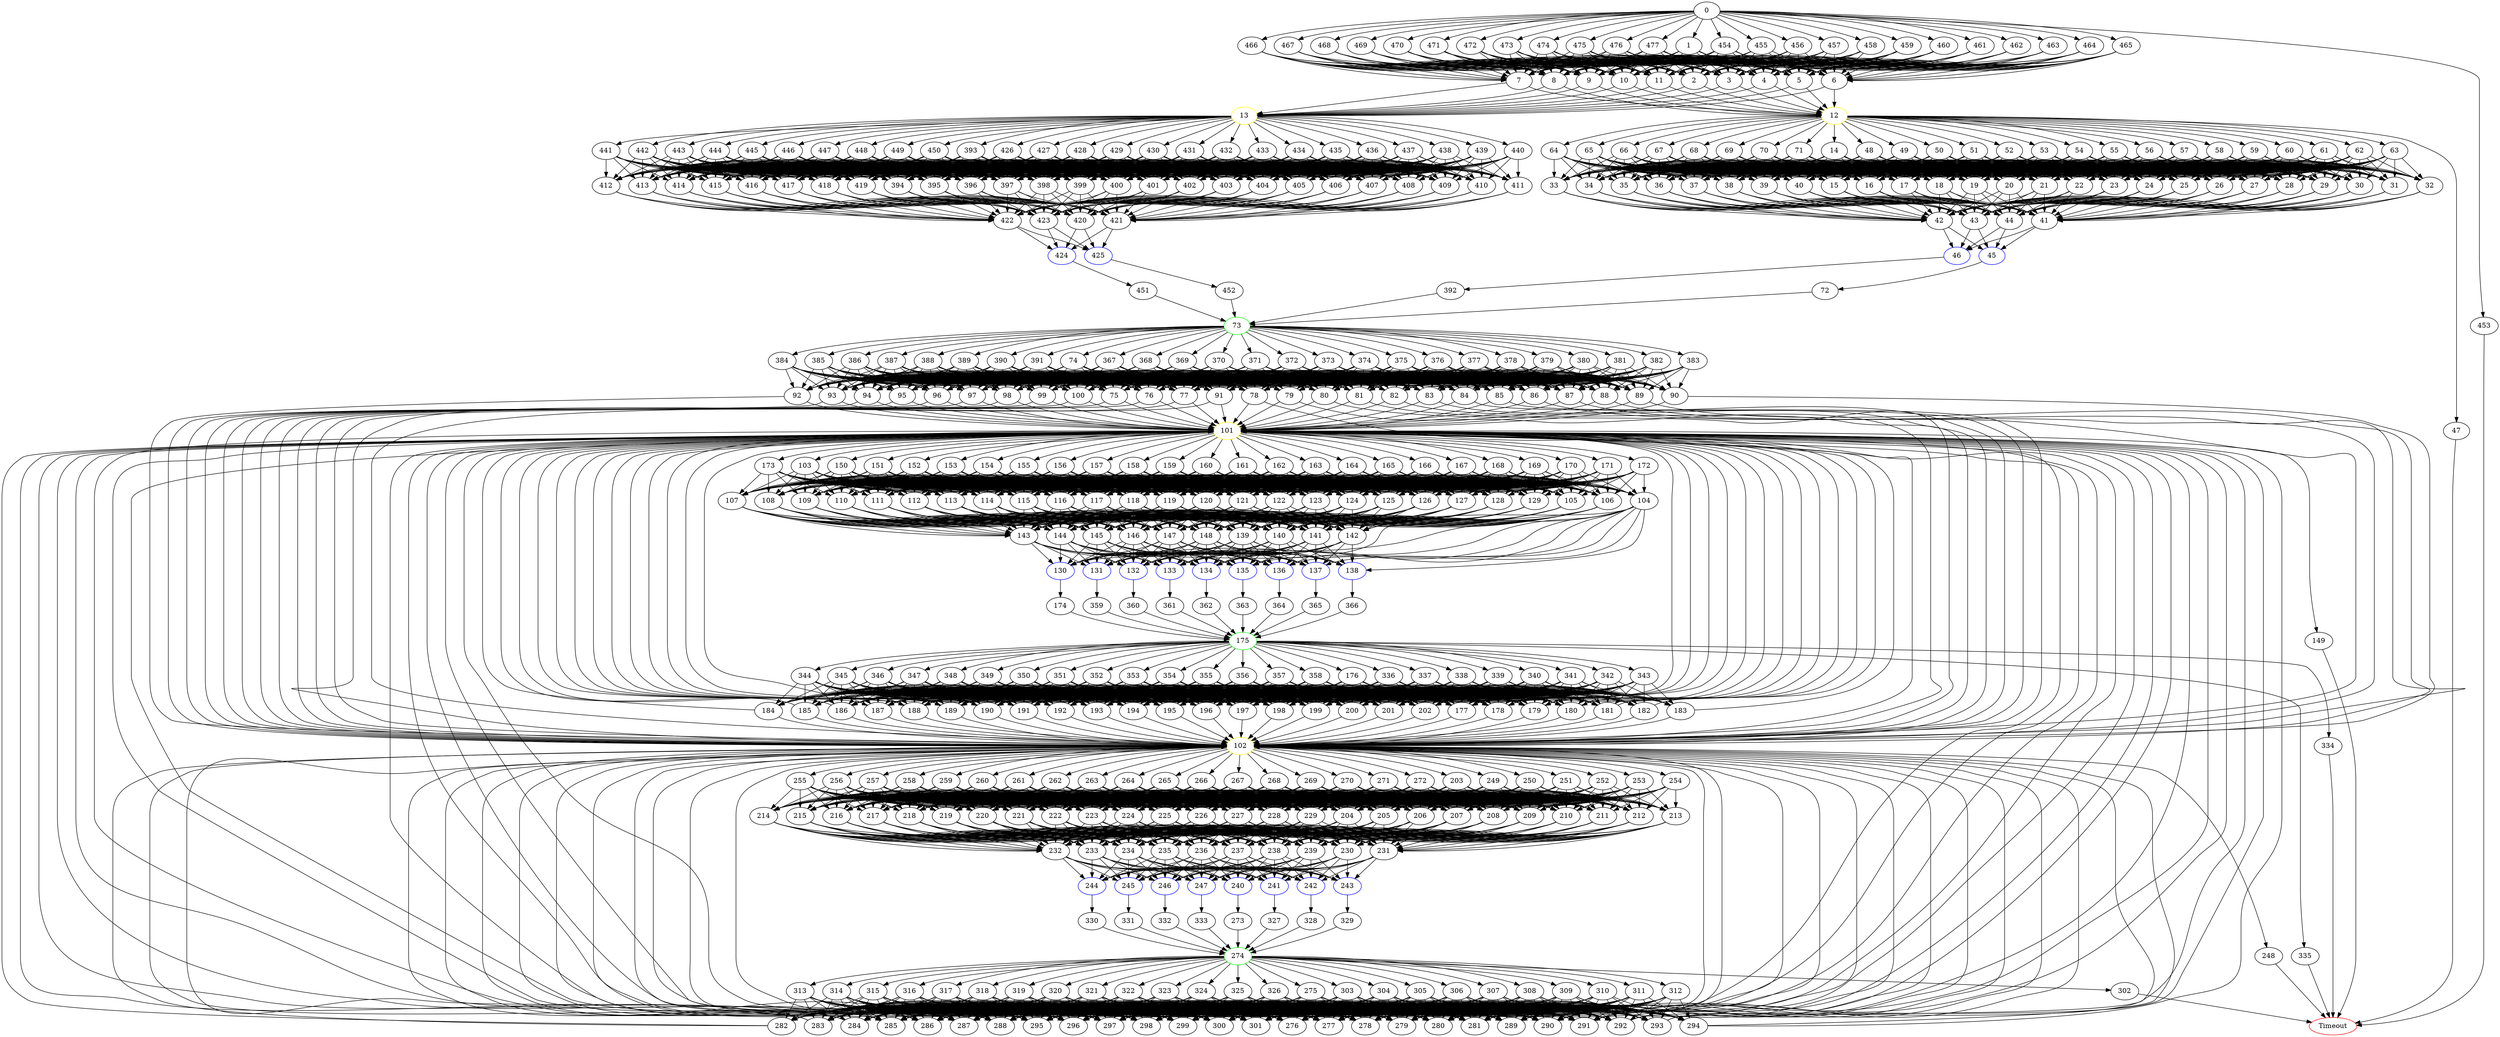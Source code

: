 digraph G {
	0 -> 1;
	0 -> 453;
	0 -> 454;
	0 -> 455;
	0 -> 456;
	0 -> 457;
	0 -> 458;
	0 -> 459;
	0 -> 460;
	0 -> 461;
	0 -> 462;
	0 -> 463;
	0 -> 464;
	0 -> 465;
	0 -> 466;
	0 -> 467;
	0 -> 468;
	0 -> 469;
	0 -> 470;
	0 -> 471;
	0 -> 472;
	0 -> 473;
	0 -> 474;
	0 -> 475;
	0 -> 476;
	0 -> 477;
	1 -> 2;
	1 -> 3;
	1 -> 4;
	1 -> 5;
	1 -> 6;
	1 -> 7;
	1 -> 8;
	1 -> 9;
	1 -> 10;
	1 -> 11;
	2 -> "12";
12 [color=yellow];
	2 -> "13";
13 [color=yellow];
	3 -> "12";
12 [color=yellow];
	3 -> "13";
13 [color=yellow];
	4 -> "12";
12 [color=yellow];
	4 -> "13";
13 [color=yellow];
	5 -> "12";
12 [color=yellow];
	5 -> "13";
13 [color=yellow];
	6 -> "12";
12 [color=yellow];
	6 -> "13";
13 [color=yellow];
	7 -> "12";
12 [color=yellow];
	7 -> "13";
13 [color=yellow];
	8 -> "12";
12 [color=yellow];
	8 -> "13";
13 [color=yellow];
	9 -> "12";
12 [color=yellow];
	9 -> "13";
13 [color=yellow];
	10 -> "12";
12 [color=yellow];
	10 -> "13";
13 [color=yellow];
	11 -> "12";
12 [color=yellow];
	11 -> "13";
13 [color=yellow];
	12 -> 14;
	12 -> 47;
	12 -> 48;
	12 -> 49;
	12 -> 50;
	12 -> 51;
	12 -> 52;
	12 -> 53;
	12 -> 54;
	12 -> 55;
	12 -> 56;
	12 -> 57;
	12 -> 58;
	12 -> 59;
	12 -> 60;
	12 -> 61;
	12 -> 62;
	12 -> 63;
	12 -> 64;
	12 -> 65;
	12 -> 66;
	12 -> 67;
	12 -> 68;
	12 -> 69;
	12 -> 70;
	12 -> 71;
	13 -> 393;
	13 -> 426;
	13 -> 427;
	13 -> 428;
	13 -> 429;
	13 -> 430;
	13 -> 431;
	13 -> 432;
	13 -> 433;
	13 -> 434;
	13 -> 435;
	13 -> 436;
	13 -> 437;
	13 -> 438;
	13 -> 439;
	13 -> 440;
	13 -> 441;
	13 -> 442;
	13 -> 443;
	13 -> 444;
	13 -> 445;
	13 -> 446;
	13 -> 447;
	13 -> 448;
	13 -> 449;
	13 -> 450;
	14 -> 15;
	14 -> 16;
	14 -> 17;
	14 -> 18;
	14 -> 19;
	14 -> 20;
	14 -> 21;
	14 -> 22;
	14 -> 23;
	14 -> 24;
	14 -> 25;
	14 -> 26;
	14 -> 27;
	14 -> 28;
	14 -> 29;
	14 -> 30;
	14 -> 31;
	14 -> 32;
	14 -> 33;
	14 -> 34;
	14 -> 35;
	14 -> 36;
	14 -> 37;
	14 -> 38;
	14 -> 39;
	14 -> 40;
	15 -> 41;
	15 -> 42;
	15 -> 43;
	15 -> 44;
	16 -> 41;
	16 -> 42;
	16 -> 43;
	16 -> 44;
	17 -> 41;
	17 -> 42;
	17 -> 43;
	17 -> 44;
	18 -> 41;
	18 -> 42;
	18 -> 43;
	18 -> 44;
	19 -> 41;
	19 -> 42;
	19 -> 43;
	19 -> 44;
	20 -> 41;
	20 -> 42;
	20 -> 43;
	20 -> 44;
	21 -> 41;
	21 -> 42;
	21 -> 43;
	21 -> 44;
	22 -> 41;
	22 -> 42;
	22 -> 43;
	22 -> 44;
	23 -> 41;
	23 -> 42;
	23 -> 43;
	23 -> 44;
	24 -> 41;
	24 -> 42;
	24 -> 43;
	24 -> 44;
	25 -> 41;
	25 -> 42;
	25 -> 43;
	25 -> 44;
	26 -> 41;
	26 -> 42;
	26 -> 43;
	26 -> 44;
	27 -> 41;
	27 -> 42;
	27 -> 43;
	27 -> 44;
	28 -> 41;
	28 -> 42;
	28 -> 43;
	28 -> 44;
	29 -> 41;
	29 -> 42;
	29 -> 43;
	29 -> 44;
	30 -> 41;
	30 -> 42;
	30 -> 43;
	30 -> 44;
	31 -> 41;
	31 -> 42;
	31 -> 43;
	31 -> 44;
	32 -> 41;
	32 -> 42;
	32 -> 43;
	32 -> 44;
	33 -> 41;
	33 -> 42;
	33 -> 43;
	33 -> 44;
	34 -> 41;
	34 -> 42;
	34 -> 43;
	34 -> 44;
	35 -> 41;
	35 -> 42;
	35 -> 43;
	35 -> 44;
	36 -> 41;
	36 -> 42;
	36 -> 43;
	36 -> 44;
	37 -> 41;
	37 -> 42;
	37 -> 43;
	37 -> 44;
	38 -> 41;
	38 -> 42;
	38 -> 43;
	38 -> 44;
	39 -> 41;
	39 -> 42;
	39 -> 43;
	39 -> 44;
	40 -> 41;
	40 -> 42;
	40 -> 43;
	40 -> 44;
	41 -> "45";
45 [color=blue];
	41 -> "46";
46 [color=blue];
	42 -> "45";
45 [color=blue];
	42 -> "46";
46 [color=blue];
	43 -> "45";
45 [color=blue];
	43 -> "46";
46 [color=blue];
	44 -> "45";
45 [color=blue];
	44 -> "46";
46 [color=blue];
	45 -> 72;
	46 -> 392;
	47 -> "Timeout";
Timeout [color=red];
	48 -> 15;
	48 -> 16;
	48 -> 17;
	48 -> 18;
	48 -> 19;
	48 -> 20;
	48 -> 21;
	48 -> 22;
	48 -> 23;
	48 -> 24;
	48 -> 25;
	48 -> 26;
	48 -> 27;
	48 -> 28;
	48 -> 29;
	48 -> 30;
	48 -> 31;
	48 -> 32;
	48 -> 33;
	48 -> 34;
	48 -> 35;
	48 -> 36;
	48 -> 37;
	48 -> 38;
	48 -> 39;
	48 -> 40;
	49 -> 15;
	49 -> 16;
	49 -> 17;
	49 -> 18;
	49 -> 19;
	49 -> 20;
	49 -> 21;
	49 -> 22;
	49 -> 23;
	49 -> 24;
	49 -> 25;
	49 -> 26;
	49 -> 27;
	49 -> 28;
	49 -> 29;
	49 -> 30;
	49 -> 31;
	49 -> 32;
	49 -> 33;
	49 -> 34;
	49 -> 35;
	49 -> 36;
	49 -> 37;
	49 -> 38;
	49 -> 39;
	49 -> 40;
	50 -> 15;
	50 -> 16;
	50 -> 17;
	50 -> 18;
	50 -> 19;
	50 -> 20;
	50 -> 21;
	50 -> 22;
	50 -> 23;
	50 -> 24;
	50 -> 25;
	50 -> 26;
	50 -> 27;
	50 -> 28;
	50 -> 29;
	50 -> 30;
	50 -> 31;
	50 -> 32;
	50 -> 33;
	50 -> 34;
	50 -> 35;
	50 -> 36;
	50 -> 37;
	50 -> 38;
	50 -> 39;
	50 -> 40;
	51 -> 15;
	51 -> 16;
	51 -> 17;
	51 -> 18;
	51 -> 19;
	51 -> 20;
	51 -> 21;
	51 -> 22;
	51 -> 23;
	51 -> 24;
	51 -> 25;
	51 -> 26;
	51 -> 27;
	51 -> 28;
	51 -> 29;
	51 -> 30;
	51 -> 31;
	51 -> 32;
	51 -> 33;
	51 -> 34;
	51 -> 35;
	51 -> 36;
	51 -> 37;
	51 -> 38;
	51 -> 39;
	51 -> 40;
	52 -> 15;
	52 -> 16;
	52 -> 17;
	52 -> 18;
	52 -> 19;
	52 -> 20;
	52 -> 21;
	52 -> 22;
	52 -> 23;
	52 -> 24;
	52 -> 25;
	52 -> 26;
	52 -> 27;
	52 -> 28;
	52 -> 29;
	52 -> 30;
	52 -> 31;
	52 -> 32;
	52 -> 33;
	52 -> 34;
	52 -> 35;
	52 -> 36;
	52 -> 37;
	52 -> 38;
	52 -> 39;
	52 -> 40;
	53 -> 15;
	53 -> 16;
	53 -> 17;
	53 -> 18;
	53 -> 19;
	53 -> 20;
	53 -> 21;
	53 -> 22;
	53 -> 23;
	53 -> 24;
	53 -> 25;
	53 -> 26;
	53 -> 27;
	53 -> 28;
	53 -> 29;
	53 -> 30;
	53 -> 31;
	53 -> 32;
	53 -> 33;
	53 -> 34;
	53 -> 35;
	53 -> 36;
	53 -> 37;
	53 -> 38;
	53 -> 39;
	53 -> 40;
	54 -> 15;
	54 -> 16;
	54 -> 17;
	54 -> 18;
	54 -> 19;
	54 -> 20;
	54 -> 21;
	54 -> 22;
	54 -> 23;
	54 -> 24;
	54 -> 25;
	54 -> 26;
	54 -> 27;
	54 -> 28;
	54 -> 29;
	54 -> 30;
	54 -> 31;
	54 -> 32;
	54 -> 33;
	54 -> 34;
	54 -> 35;
	54 -> 36;
	54 -> 37;
	54 -> 38;
	54 -> 39;
	54 -> 40;
	55 -> 15;
	55 -> 16;
	55 -> 17;
	55 -> 18;
	55 -> 19;
	55 -> 20;
	55 -> 21;
	55 -> 22;
	55 -> 23;
	55 -> 24;
	55 -> 25;
	55 -> 26;
	55 -> 27;
	55 -> 28;
	55 -> 29;
	55 -> 30;
	55 -> 31;
	55 -> 32;
	55 -> 33;
	55 -> 34;
	55 -> 35;
	55 -> 36;
	55 -> 37;
	55 -> 38;
	55 -> 39;
	55 -> 40;
	56 -> 15;
	56 -> 16;
	56 -> 17;
	56 -> 18;
	56 -> 19;
	56 -> 20;
	56 -> 21;
	56 -> 22;
	56 -> 23;
	56 -> 24;
	56 -> 25;
	56 -> 26;
	56 -> 27;
	56 -> 28;
	56 -> 29;
	56 -> 30;
	56 -> 31;
	56 -> 32;
	56 -> 33;
	56 -> 34;
	56 -> 35;
	56 -> 36;
	56 -> 37;
	56 -> 38;
	56 -> 39;
	56 -> 40;
	57 -> 15;
	57 -> 16;
	57 -> 17;
	57 -> 18;
	57 -> 19;
	57 -> 20;
	57 -> 21;
	57 -> 22;
	57 -> 23;
	57 -> 24;
	57 -> 25;
	57 -> 26;
	57 -> 27;
	57 -> 28;
	57 -> 29;
	57 -> 30;
	57 -> 31;
	57 -> 32;
	57 -> 33;
	57 -> 34;
	57 -> 35;
	57 -> 36;
	57 -> 37;
	57 -> 38;
	57 -> 39;
	57 -> 40;
	58 -> 15;
	58 -> 16;
	58 -> 17;
	58 -> 18;
	58 -> 19;
	58 -> 20;
	58 -> 21;
	58 -> 22;
	58 -> 23;
	58 -> 24;
	58 -> 25;
	58 -> 26;
	58 -> 27;
	58 -> 28;
	58 -> 29;
	58 -> 30;
	58 -> 31;
	58 -> 32;
	58 -> 33;
	58 -> 34;
	58 -> 35;
	58 -> 36;
	58 -> 37;
	58 -> 38;
	58 -> 39;
	58 -> 40;
	59 -> 15;
	59 -> 16;
	59 -> 17;
	59 -> 18;
	59 -> 19;
	59 -> 20;
	59 -> 21;
	59 -> 22;
	59 -> 23;
	59 -> 24;
	59 -> 25;
	59 -> 26;
	59 -> 27;
	59 -> 28;
	59 -> 29;
	59 -> 30;
	59 -> 31;
	59 -> 32;
	59 -> 33;
	59 -> 34;
	59 -> 35;
	59 -> 36;
	59 -> 37;
	59 -> 38;
	59 -> 39;
	59 -> 40;
	60 -> 15;
	60 -> 16;
	60 -> 17;
	60 -> 18;
	60 -> 19;
	60 -> 20;
	60 -> 21;
	60 -> 22;
	60 -> 23;
	60 -> 24;
	60 -> 25;
	60 -> 26;
	60 -> 27;
	60 -> 28;
	60 -> 29;
	60 -> 30;
	60 -> 31;
	60 -> 32;
	60 -> 33;
	60 -> 34;
	60 -> 35;
	60 -> 36;
	60 -> 37;
	60 -> 38;
	60 -> 39;
	60 -> 40;
	61 -> 15;
	61 -> 16;
	61 -> 17;
	61 -> 18;
	61 -> 19;
	61 -> 20;
	61 -> 21;
	61 -> 22;
	61 -> 23;
	61 -> 24;
	61 -> 25;
	61 -> 26;
	61 -> 27;
	61 -> 28;
	61 -> 29;
	61 -> 30;
	61 -> 31;
	61 -> 32;
	61 -> 33;
	61 -> 34;
	61 -> 35;
	61 -> 36;
	61 -> 37;
	61 -> 38;
	61 -> 39;
	61 -> 40;
	62 -> 15;
	62 -> 16;
	62 -> 17;
	62 -> 18;
	62 -> 19;
	62 -> 20;
	62 -> 21;
	62 -> 22;
	62 -> 23;
	62 -> 24;
	62 -> 25;
	62 -> 26;
	62 -> 27;
	62 -> 28;
	62 -> 29;
	62 -> 30;
	62 -> 31;
	62 -> 32;
	62 -> 33;
	62 -> 34;
	62 -> 35;
	62 -> 36;
	62 -> 37;
	62 -> 38;
	62 -> 39;
	62 -> 40;
	63 -> 15;
	63 -> 16;
	63 -> 17;
	63 -> 18;
	63 -> 19;
	63 -> 20;
	63 -> 21;
	63 -> 22;
	63 -> 23;
	63 -> 24;
	63 -> 25;
	63 -> 26;
	63 -> 27;
	63 -> 28;
	63 -> 29;
	63 -> 30;
	63 -> 31;
	63 -> 32;
	63 -> 33;
	63 -> 34;
	63 -> 35;
	63 -> 36;
	63 -> 37;
	63 -> 38;
	63 -> 39;
	63 -> 40;
	64 -> 15;
	64 -> 16;
	64 -> 17;
	64 -> 18;
	64 -> 19;
	64 -> 20;
	64 -> 21;
	64 -> 22;
	64 -> 23;
	64 -> 24;
	64 -> 25;
	64 -> 26;
	64 -> 27;
	64 -> 28;
	64 -> 29;
	64 -> 30;
	64 -> 31;
	64 -> 32;
	64 -> 33;
	64 -> 34;
	64 -> 35;
	64 -> 36;
	64 -> 37;
	64 -> 38;
	64 -> 39;
	64 -> 40;
	65 -> 15;
	65 -> 16;
	65 -> 17;
	65 -> 18;
	65 -> 19;
	65 -> 20;
	65 -> 21;
	65 -> 22;
	65 -> 23;
	65 -> 24;
	65 -> 25;
	65 -> 26;
	65 -> 27;
	65 -> 28;
	65 -> 29;
	65 -> 30;
	65 -> 31;
	65 -> 32;
	65 -> 33;
	65 -> 34;
	65 -> 35;
	65 -> 36;
	65 -> 37;
	65 -> 38;
	65 -> 39;
	65 -> 40;
	66 -> 15;
	66 -> 16;
	66 -> 17;
	66 -> 18;
	66 -> 19;
	66 -> 20;
	66 -> 21;
	66 -> 22;
	66 -> 23;
	66 -> 24;
	66 -> 25;
	66 -> 26;
	66 -> 27;
	66 -> 28;
	66 -> 29;
	66 -> 30;
	66 -> 31;
	66 -> 32;
	66 -> 33;
	66 -> 34;
	66 -> 35;
	66 -> 36;
	66 -> 37;
	66 -> 38;
	66 -> 39;
	66 -> 40;
	67 -> 15;
	67 -> 16;
	67 -> 17;
	67 -> 18;
	67 -> 19;
	67 -> 20;
	67 -> 21;
	67 -> 22;
	67 -> 23;
	67 -> 24;
	67 -> 25;
	67 -> 26;
	67 -> 27;
	67 -> 28;
	67 -> 29;
	67 -> 30;
	67 -> 31;
	67 -> 32;
	67 -> 33;
	67 -> 34;
	67 -> 35;
	67 -> 36;
	67 -> 37;
	67 -> 38;
	67 -> 39;
	67 -> 40;
	68 -> 15;
	68 -> 16;
	68 -> 17;
	68 -> 18;
	68 -> 19;
	68 -> 20;
	68 -> 21;
	68 -> 22;
	68 -> 23;
	68 -> 24;
	68 -> 25;
	68 -> 26;
	68 -> 27;
	68 -> 28;
	68 -> 29;
	68 -> 30;
	68 -> 31;
	68 -> 32;
	68 -> 33;
	68 -> 34;
	68 -> 35;
	68 -> 36;
	68 -> 37;
	68 -> 38;
	68 -> 39;
	68 -> 40;
	69 -> 15;
	69 -> 16;
	69 -> 17;
	69 -> 18;
	69 -> 19;
	69 -> 20;
	69 -> 21;
	69 -> 22;
	69 -> 23;
	69 -> 24;
	69 -> 25;
	69 -> 26;
	69 -> 27;
	69 -> 28;
	69 -> 29;
	69 -> 30;
	69 -> 31;
	69 -> 32;
	69 -> 33;
	69 -> 34;
	69 -> 35;
	69 -> 36;
	69 -> 37;
	69 -> 38;
	69 -> 39;
	69 -> 40;
	70 -> 15;
	70 -> 16;
	70 -> 17;
	70 -> 18;
	70 -> 19;
	70 -> 20;
	70 -> 21;
	70 -> 22;
	70 -> 23;
	70 -> 24;
	70 -> 25;
	70 -> 26;
	70 -> 27;
	70 -> 28;
	70 -> 29;
	70 -> 30;
	70 -> 31;
	70 -> 32;
	70 -> 33;
	70 -> 34;
	70 -> 35;
	70 -> 36;
	70 -> 37;
	70 -> 38;
	70 -> 39;
	70 -> 40;
	71 -> 15;
	71 -> 16;
	71 -> 17;
	71 -> 18;
	71 -> 19;
	71 -> 20;
	71 -> 21;
	71 -> 22;
	71 -> 23;
	71 -> 24;
	71 -> 25;
	71 -> 26;
	71 -> 27;
	71 -> 28;
	71 -> 29;
	71 -> 30;
	71 -> 31;
	71 -> 32;
	71 -> 33;
	71 -> 34;
	71 -> 35;
	71 -> 36;
	71 -> 37;
	71 -> 38;
	71 -> 39;
	71 -> 40;
	72 -> "73";
73 [color=green];
	73 -> 74;
	73 -> 367;
	73 -> 368;
	73 -> 369;
	73 -> 370;
	73 -> 371;
	73 -> 372;
	73 -> 373;
	73 -> 374;
	73 -> 375;
	73 -> 376;
	73 -> 377;
	73 -> 378;
	73 -> 379;
	73 -> 380;
	73 -> 381;
	73 -> 382;
	73 -> 383;
	73 -> 384;
	73 -> 385;
	73 -> 386;
	73 -> 387;
	73 -> 388;
	73 -> 389;
	73 -> 390;
	73 -> 391;
	74 -> 75;
	74 -> 76;
	74 -> 77;
	74 -> 78;
	74 -> 79;
	74 -> 80;
	74 -> 81;
	74 -> 82;
	74 -> 83;
	74 -> 84;
	74 -> 85;
	74 -> 86;
	74 -> 87;
	74 -> 88;
	74 -> 89;
	74 -> 90;
	74 -> 91;
	74 -> 92;
	74 -> 93;
	74 -> 94;
	74 -> 95;
	74 -> 96;
	74 -> 97;
	74 -> 98;
	74 -> 99;
	74 -> 100;
	75 -> "101";
101 [color=yellow];
	75 -> "102";
102 [color=yellow];
	76 -> "101";
101 [color=yellow];
	76 -> "102";
102 [color=yellow];
	77 -> "101";
101 [color=yellow];
	77 -> "102";
102 [color=yellow];
	78 -> "101";
101 [color=yellow];
	78 -> "102";
102 [color=yellow];
	79 -> "101";
101 [color=yellow];
	79 -> "102";
102 [color=yellow];
	80 -> "101";
101 [color=yellow];
	80 -> "102";
102 [color=yellow];
	81 -> "101";
101 [color=yellow];
	81 -> "102";
102 [color=yellow];
	82 -> "101";
101 [color=yellow];
	82 -> "102";
102 [color=yellow];
	83 -> "101";
101 [color=yellow];
	83 -> "102";
102 [color=yellow];
	84 -> "101";
101 [color=yellow];
	84 -> "102";
102 [color=yellow];
	85 -> "101";
101 [color=yellow];
	85 -> "102";
102 [color=yellow];
	86 -> "101";
101 [color=yellow];
	86 -> "102";
102 [color=yellow];
	87 -> "101";
101 [color=yellow];
	87 -> "102";
102 [color=yellow];
	88 -> "101";
101 [color=yellow];
	88 -> "102";
102 [color=yellow];
	89 -> "101";
101 [color=yellow];
	89 -> "102";
102 [color=yellow];
	90 -> "101";
101 [color=yellow];
	90 -> "102";
102 [color=yellow];
	91 -> "101";
101 [color=yellow];
	91 -> "102";
102 [color=yellow];
	92 -> "101";
101 [color=yellow];
	92 -> "102";
102 [color=yellow];
	93 -> "101";
101 [color=yellow];
	93 -> "102";
102 [color=yellow];
	94 -> "101";
101 [color=yellow];
	94 -> "102";
102 [color=yellow];
	95 -> "101";
101 [color=yellow];
	95 -> "102";
102 [color=yellow];
	96 -> "101";
101 [color=yellow];
	96 -> "102";
102 [color=yellow];
	97 -> "101";
101 [color=yellow];
	97 -> "102";
102 [color=yellow];
	98 -> "101";
101 [color=yellow];
	98 -> "102";
102 [color=yellow];
	99 -> "101";
101 [color=yellow];
	99 -> "102";
102 [color=yellow];
	100 -> "101";
101 [color=yellow];
	100 -> "102";
102 [color=yellow];
	101 -> 103;
	101 -> 149;
	101 -> 150;
	101 -> 151;
	101 -> 152;
	101 -> 153;
	101 -> 154;
	101 -> 155;
	101 -> 156;
	101 -> 157;
	101 -> 158;
	101 -> 159;
	101 -> 160;
	101 -> 161;
	101 -> 162;
	101 -> 163;
	101 -> 164;
	101 -> 165;
	101 -> 166;
	101 -> 167;
	101 -> 168;
	101 -> 169;
	101 -> 170;
	101 -> 171;
	101 -> 172;
	101 -> 173;
	102 -> 203;
	102 -> 248;
	102 -> 249;
	102 -> 250;
	102 -> 251;
	102 -> 252;
	102 -> 253;
	102 -> 254;
	102 -> 255;
	102 -> 256;
	102 -> 257;
	102 -> 258;
	102 -> 259;
	102 -> 260;
	102 -> 261;
	102 -> 262;
	102 -> 263;
	102 -> 264;
	102 -> 265;
	102 -> 266;
	102 -> 267;
	102 -> 268;
	102 -> 269;
	102 -> 270;
	102 -> 271;
	102 -> 272;
	103 -> 104;
	103 -> 105;
	103 -> 106;
	103 -> 107;
	103 -> 108;
	103 -> 109;
	103 -> 110;
	103 -> 111;
	103 -> 112;
	103 -> 113;
	103 -> 114;
	103 -> 115;
	103 -> 116;
	103 -> 117;
	103 -> 118;
	103 -> 119;
	103 -> 120;
	103 -> 121;
	103 -> 122;
	103 -> 123;
	103 -> 124;
	103 -> 125;
	103 -> 126;
	103 -> 127;
	103 -> 128;
	103 -> 129;
	104 -> "130";
130 [color=blue];
	104 -> "131";
131 [color=blue];
	104 -> "132";
132 [color=blue];
	104 -> "133";
133 [color=blue];
	104 -> "134";
134 [color=blue];
	104 -> "135";
135 [color=blue];
	104 -> "136";
136 [color=blue];
	104 -> "137";
137 [color=blue];
	104 -> "138";
138 [color=blue];
	105 -> 139;
	105 -> 140;
	105 -> 141;
	105 -> 142;
	105 -> 143;
	105 -> 144;
	105 -> 145;
	105 -> 146;
	105 -> 147;
	105 -> 148;
	106 -> 139;
	106 -> 140;
	106 -> 141;
	106 -> 142;
	106 -> 143;
	106 -> 144;
	106 -> 145;
	106 -> 146;
	106 -> 147;
	106 -> 148;
	107 -> 139;
	107 -> 140;
	107 -> 141;
	107 -> 142;
	107 -> 143;
	107 -> 144;
	107 -> 145;
	107 -> 146;
	107 -> 147;
	107 -> 148;
	108 -> 139;
	108 -> 140;
	108 -> 141;
	108 -> 142;
	108 -> 143;
	108 -> 144;
	108 -> 145;
	108 -> 146;
	108 -> 147;
	108 -> 148;
	109 -> 139;
	109 -> 140;
	109 -> 141;
	109 -> 142;
	109 -> 143;
	109 -> 144;
	109 -> 145;
	109 -> 146;
	109 -> 147;
	109 -> 148;
	110 -> 139;
	110 -> 140;
	110 -> 141;
	110 -> 142;
	110 -> 143;
	110 -> 144;
	110 -> 145;
	110 -> 146;
	110 -> 147;
	110 -> 148;
	111 -> 139;
	111 -> 140;
	111 -> 141;
	111 -> 142;
	111 -> 143;
	111 -> 144;
	111 -> 145;
	111 -> 146;
	111 -> 147;
	111 -> 148;
	112 -> 139;
	112 -> 140;
	112 -> 141;
	112 -> 142;
	112 -> 143;
	112 -> 144;
	112 -> 145;
	112 -> 146;
	112 -> 147;
	112 -> 148;
	113 -> 139;
	113 -> 140;
	113 -> 141;
	113 -> 142;
	113 -> 143;
	113 -> 144;
	113 -> 145;
	113 -> 146;
	113 -> 147;
	113 -> 148;
	114 -> 139;
	114 -> 140;
	114 -> 141;
	114 -> 142;
	114 -> 143;
	114 -> 144;
	114 -> 145;
	114 -> 146;
	114 -> 147;
	114 -> 148;
	115 -> 139;
	115 -> 140;
	115 -> 141;
	115 -> 142;
	115 -> 143;
	115 -> 144;
	115 -> 145;
	115 -> 146;
	115 -> 147;
	115 -> 148;
	116 -> 139;
	116 -> 140;
	116 -> 141;
	116 -> 142;
	116 -> 143;
	116 -> 144;
	116 -> 145;
	116 -> 146;
	116 -> 147;
	116 -> 148;
	117 -> 139;
	117 -> 140;
	117 -> 141;
	117 -> 142;
	117 -> 143;
	117 -> 144;
	117 -> 145;
	117 -> 146;
	117 -> 147;
	117 -> 148;
	118 -> 139;
	118 -> 140;
	118 -> 141;
	118 -> 142;
	118 -> 143;
	118 -> 144;
	118 -> 145;
	118 -> 146;
	118 -> 147;
	118 -> 148;
	119 -> 139;
	119 -> 140;
	119 -> 141;
	119 -> 142;
	119 -> 143;
	119 -> 144;
	119 -> 145;
	119 -> 146;
	119 -> 147;
	119 -> 148;
	120 -> 139;
	120 -> 140;
	120 -> 141;
	120 -> 142;
	120 -> 143;
	120 -> 144;
	120 -> 145;
	120 -> 146;
	120 -> 147;
	120 -> 148;
	121 -> 139;
	121 -> 140;
	121 -> 141;
	121 -> 142;
	121 -> 143;
	121 -> 144;
	121 -> 145;
	121 -> 146;
	121 -> 147;
	121 -> 148;
	122 -> 139;
	122 -> 140;
	122 -> 141;
	122 -> 142;
	122 -> 143;
	122 -> 144;
	122 -> 145;
	122 -> 146;
	122 -> 147;
	122 -> 148;
	123 -> 139;
	123 -> 140;
	123 -> 141;
	123 -> 142;
	123 -> 143;
	123 -> 144;
	123 -> 145;
	123 -> 146;
	123 -> 147;
	123 -> 148;
	124 -> 139;
	124 -> 140;
	124 -> 141;
	124 -> 142;
	124 -> 143;
	124 -> 144;
	124 -> 145;
	124 -> 146;
	124 -> 147;
	124 -> 148;
	125 -> 139;
	125 -> 140;
	125 -> 141;
	125 -> 142;
	125 -> 143;
	125 -> 144;
	125 -> 145;
	125 -> 146;
	125 -> 147;
	125 -> 148;
	126 -> 139;
	126 -> 140;
	126 -> 141;
	126 -> 142;
	126 -> 143;
	126 -> 144;
	126 -> 145;
	126 -> 146;
	126 -> 147;
	126 -> 148;
	127 -> 139;
	127 -> 140;
	127 -> 141;
	127 -> 142;
	127 -> 143;
	127 -> 144;
	127 -> 145;
	127 -> 146;
	127 -> 147;
	127 -> 148;
	128 -> 139;
	128 -> 140;
	128 -> 141;
	128 -> 142;
	128 -> 143;
	128 -> 144;
	128 -> 145;
	128 -> 146;
	128 -> 147;
	128 -> 148;
	129 -> 139;
	129 -> 140;
	129 -> 141;
	129 -> 142;
	129 -> 143;
	129 -> 144;
	129 -> 145;
	129 -> 146;
	129 -> 147;
	129 -> 148;
	130 -> 174;
	131 -> 359;
	132 -> 360;
	133 -> 361;
	134 -> 362;
	135 -> 363;
	136 -> 364;
	137 -> 365;
	138 -> 366;
	139 -> "130";
130 [color=blue];
	139 -> "131";
131 [color=blue];
	139 -> "132";
132 [color=blue];
	139 -> "133";
133 [color=blue];
	139 -> "134";
134 [color=blue];
	139 -> "135";
135 [color=blue];
	139 -> "136";
136 [color=blue];
	139 -> "137";
137 [color=blue];
	139 -> "138";
138 [color=blue];
	140 -> "130";
130 [color=blue];
	140 -> "131";
131 [color=blue];
	140 -> "132";
132 [color=blue];
	140 -> "133";
133 [color=blue];
	140 -> "134";
134 [color=blue];
	140 -> "135";
135 [color=blue];
	140 -> "136";
136 [color=blue];
	140 -> "137";
137 [color=blue];
	140 -> "138";
138 [color=blue];
	141 -> "130";
130 [color=blue];
	141 -> "131";
131 [color=blue];
	141 -> "132";
132 [color=blue];
	141 -> "133";
133 [color=blue];
	141 -> "134";
134 [color=blue];
	141 -> "135";
135 [color=blue];
	141 -> "136";
136 [color=blue];
	141 -> "137";
137 [color=blue];
	141 -> "138";
138 [color=blue];
	142 -> "130";
130 [color=blue];
	142 -> "131";
131 [color=blue];
	142 -> "132";
132 [color=blue];
	142 -> "133";
133 [color=blue];
	142 -> "134";
134 [color=blue];
	142 -> "135";
135 [color=blue];
	142 -> "136";
136 [color=blue];
	142 -> "137";
137 [color=blue];
	142 -> "138";
138 [color=blue];
	143 -> "130";
130 [color=blue];
	143 -> "131";
131 [color=blue];
	143 -> "132";
132 [color=blue];
	143 -> "133";
133 [color=blue];
	143 -> "134";
134 [color=blue];
	143 -> "135";
135 [color=blue];
	143 -> "136";
136 [color=blue];
	143 -> "137";
137 [color=blue];
	143 -> "138";
138 [color=blue];
	144 -> "130";
130 [color=blue];
	144 -> "131";
131 [color=blue];
	144 -> "132";
132 [color=blue];
	144 -> "133";
133 [color=blue];
	144 -> "134";
134 [color=blue];
	144 -> "135";
135 [color=blue];
	144 -> "136";
136 [color=blue];
	144 -> "137";
137 [color=blue];
	144 -> "138";
138 [color=blue];
	145 -> "130";
130 [color=blue];
	145 -> "131";
131 [color=blue];
	145 -> "132";
132 [color=blue];
	145 -> "133";
133 [color=blue];
	145 -> "134";
134 [color=blue];
	145 -> "135";
135 [color=blue];
	145 -> "136";
136 [color=blue];
	145 -> "137";
137 [color=blue];
	145 -> "138";
138 [color=blue];
	146 -> "130";
130 [color=blue];
	146 -> "131";
131 [color=blue];
	146 -> "132";
132 [color=blue];
	146 -> "133";
133 [color=blue];
	146 -> "134";
134 [color=blue];
	146 -> "135";
135 [color=blue];
	146 -> "136";
136 [color=blue];
	146 -> "137";
137 [color=blue];
	146 -> "138";
138 [color=blue];
	147 -> "130";
130 [color=blue];
	147 -> "131";
131 [color=blue];
	147 -> "132";
132 [color=blue];
	147 -> "133";
133 [color=blue];
	147 -> "134";
134 [color=blue];
	147 -> "135";
135 [color=blue];
	147 -> "136";
136 [color=blue];
	147 -> "137";
137 [color=blue];
	147 -> "138";
138 [color=blue];
	148 -> "130";
130 [color=blue];
	148 -> "131";
131 [color=blue];
	148 -> "132";
132 [color=blue];
	148 -> "133";
133 [color=blue];
	148 -> "134";
134 [color=blue];
	148 -> "135";
135 [color=blue];
	148 -> "136";
136 [color=blue];
	148 -> "137";
137 [color=blue];
	148 -> "138";
138 [color=blue];
	149 -> "Timeout";
Timeout [color=red];
	150 -> 104;
	150 -> 105;
	150 -> 106;
	150 -> 107;
	150 -> 108;
	150 -> 109;
	150 -> 110;
	150 -> 111;
	150 -> 112;
	150 -> 113;
	150 -> 114;
	150 -> 115;
	150 -> 116;
	150 -> 117;
	150 -> 118;
	150 -> 119;
	150 -> 120;
	150 -> 121;
	150 -> 122;
	150 -> 123;
	150 -> 124;
	150 -> 125;
	150 -> 126;
	150 -> 127;
	150 -> 128;
	150 -> 129;
	151 -> 104;
	151 -> 105;
	151 -> 106;
	151 -> 107;
	151 -> 108;
	151 -> 109;
	151 -> 110;
	151 -> 111;
	151 -> 112;
	151 -> 113;
	151 -> 114;
	151 -> 115;
	151 -> 116;
	151 -> 117;
	151 -> 118;
	151 -> 119;
	151 -> 120;
	151 -> 121;
	151 -> 122;
	151 -> 123;
	151 -> 124;
	151 -> 125;
	151 -> 126;
	151 -> 127;
	151 -> 128;
	151 -> 129;
	152 -> 104;
	152 -> 105;
	152 -> 106;
	152 -> 107;
	152 -> 108;
	152 -> 109;
	152 -> 110;
	152 -> 111;
	152 -> 112;
	152 -> 113;
	152 -> 114;
	152 -> 115;
	152 -> 116;
	152 -> 117;
	152 -> 118;
	152 -> 119;
	152 -> 120;
	152 -> 121;
	152 -> 122;
	152 -> 123;
	152 -> 124;
	152 -> 125;
	152 -> 126;
	152 -> 127;
	152 -> 128;
	152 -> 129;
	153 -> 104;
	153 -> 105;
	153 -> 106;
	153 -> 107;
	153 -> 108;
	153 -> 109;
	153 -> 110;
	153 -> 111;
	153 -> 112;
	153 -> 113;
	153 -> 114;
	153 -> 115;
	153 -> 116;
	153 -> 117;
	153 -> 118;
	153 -> 119;
	153 -> 120;
	153 -> 121;
	153 -> 122;
	153 -> 123;
	153 -> 124;
	153 -> 125;
	153 -> 126;
	153 -> 127;
	153 -> 128;
	153 -> 129;
	154 -> 104;
	154 -> 105;
	154 -> 106;
	154 -> 107;
	154 -> 108;
	154 -> 109;
	154 -> 110;
	154 -> 111;
	154 -> 112;
	154 -> 113;
	154 -> 114;
	154 -> 115;
	154 -> 116;
	154 -> 117;
	154 -> 118;
	154 -> 119;
	154 -> 120;
	154 -> 121;
	154 -> 122;
	154 -> 123;
	154 -> 124;
	154 -> 125;
	154 -> 126;
	154 -> 127;
	154 -> 128;
	154 -> 129;
	155 -> 104;
	155 -> 105;
	155 -> 106;
	155 -> 107;
	155 -> 108;
	155 -> 109;
	155 -> 110;
	155 -> 111;
	155 -> 112;
	155 -> 113;
	155 -> 114;
	155 -> 115;
	155 -> 116;
	155 -> 117;
	155 -> 118;
	155 -> 119;
	155 -> 120;
	155 -> 121;
	155 -> 122;
	155 -> 123;
	155 -> 124;
	155 -> 125;
	155 -> 126;
	155 -> 127;
	155 -> 128;
	155 -> 129;
	156 -> 104;
	156 -> 105;
	156 -> 106;
	156 -> 107;
	156 -> 108;
	156 -> 109;
	156 -> 110;
	156 -> 111;
	156 -> 112;
	156 -> 113;
	156 -> 114;
	156 -> 115;
	156 -> 116;
	156 -> 117;
	156 -> 118;
	156 -> 119;
	156 -> 120;
	156 -> 121;
	156 -> 122;
	156 -> 123;
	156 -> 124;
	156 -> 125;
	156 -> 126;
	156 -> 127;
	156 -> 128;
	156 -> 129;
	157 -> 104;
	157 -> 105;
	157 -> 106;
	157 -> 107;
	157 -> 108;
	157 -> 109;
	157 -> 110;
	157 -> 111;
	157 -> 112;
	157 -> 113;
	157 -> 114;
	157 -> 115;
	157 -> 116;
	157 -> 117;
	157 -> 118;
	157 -> 119;
	157 -> 120;
	157 -> 121;
	157 -> 122;
	157 -> 123;
	157 -> 124;
	157 -> 125;
	157 -> 126;
	157 -> 127;
	157 -> 128;
	157 -> 129;
	158 -> 104;
	158 -> 105;
	158 -> 106;
	158 -> 107;
	158 -> 108;
	158 -> 109;
	158 -> 110;
	158 -> 111;
	158 -> 112;
	158 -> 113;
	158 -> 114;
	158 -> 115;
	158 -> 116;
	158 -> 117;
	158 -> 118;
	158 -> 119;
	158 -> 120;
	158 -> 121;
	158 -> 122;
	158 -> 123;
	158 -> 124;
	158 -> 125;
	158 -> 126;
	158 -> 127;
	158 -> 128;
	158 -> 129;
	159 -> 104;
	159 -> 105;
	159 -> 106;
	159 -> 107;
	159 -> 108;
	159 -> 109;
	159 -> 110;
	159 -> 111;
	159 -> 112;
	159 -> 113;
	159 -> 114;
	159 -> 115;
	159 -> 116;
	159 -> 117;
	159 -> 118;
	159 -> 119;
	159 -> 120;
	159 -> 121;
	159 -> 122;
	159 -> 123;
	159 -> 124;
	159 -> 125;
	159 -> 126;
	159 -> 127;
	159 -> 128;
	159 -> 129;
	160 -> 104;
	160 -> 105;
	160 -> 106;
	160 -> 107;
	160 -> 108;
	160 -> 109;
	160 -> 110;
	160 -> 111;
	160 -> 112;
	160 -> 113;
	160 -> 114;
	160 -> 115;
	160 -> 116;
	160 -> 117;
	160 -> 118;
	160 -> 119;
	160 -> 120;
	160 -> 121;
	160 -> 122;
	160 -> 123;
	160 -> 124;
	160 -> 125;
	160 -> 126;
	160 -> 127;
	160 -> 128;
	160 -> 129;
	161 -> 104;
	161 -> 105;
	161 -> 106;
	161 -> 107;
	161 -> 108;
	161 -> 109;
	161 -> 110;
	161 -> 111;
	161 -> 112;
	161 -> 113;
	161 -> 114;
	161 -> 115;
	161 -> 116;
	161 -> 117;
	161 -> 118;
	161 -> 119;
	161 -> 120;
	161 -> 121;
	161 -> 122;
	161 -> 123;
	161 -> 124;
	161 -> 125;
	161 -> 126;
	161 -> 127;
	161 -> 128;
	161 -> 129;
	162 -> 104;
	162 -> 105;
	162 -> 106;
	162 -> 107;
	162 -> 108;
	162 -> 109;
	162 -> 110;
	162 -> 111;
	162 -> 112;
	162 -> 113;
	162 -> 114;
	162 -> 115;
	162 -> 116;
	162 -> 117;
	162 -> 118;
	162 -> 119;
	162 -> 120;
	162 -> 121;
	162 -> 122;
	162 -> 123;
	162 -> 124;
	162 -> 125;
	162 -> 126;
	162 -> 127;
	162 -> 128;
	162 -> 129;
	163 -> 104;
	163 -> 105;
	163 -> 106;
	163 -> 107;
	163 -> 108;
	163 -> 109;
	163 -> 110;
	163 -> 111;
	163 -> 112;
	163 -> 113;
	163 -> 114;
	163 -> 115;
	163 -> 116;
	163 -> 117;
	163 -> 118;
	163 -> 119;
	163 -> 120;
	163 -> 121;
	163 -> 122;
	163 -> 123;
	163 -> 124;
	163 -> 125;
	163 -> 126;
	163 -> 127;
	163 -> 128;
	163 -> 129;
	164 -> 104;
	164 -> 105;
	164 -> 106;
	164 -> 107;
	164 -> 108;
	164 -> 109;
	164 -> 110;
	164 -> 111;
	164 -> 112;
	164 -> 113;
	164 -> 114;
	164 -> 115;
	164 -> 116;
	164 -> 117;
	164 -> 118;
	164 -> 119;
	164 -> 120;
	164 -> 121;
	164 -> 122;
	164 -> 123;
	164 -> 124;
	164 -> 125;
	164 -> 126;
	164 -> 127;
	164 -> 128;
	164 -> 129;
	165 -> 104;
	165 -> 105;
	165 -> 106;
	165 -> 107;
	165 -> 108;
	165 -> 109;
	165 -> 110;
	165 -> 111;
	165 -> 112;
	165 -> 113;
	165 -> 114;
	165 -> 115;
	165 -> 116;
	165 -> 117;
	165 -> 118;
	165 -> 119;
	165 -> 120;
	165 -> 121;
	165 -> 122;
	165 -> 123;
	165 -> 124;
	165 -> 125;
	165 -> 126;
	165 -> 127;
	165 -> 128;
	165 -> 129;
	166 -> 104;
	166 -> 105;
	166 -> 106;
	166 -> 107;
	166 -> 108;
	166 -> 109;
	166 -> 110;
	166 -> 111;
	166 -> 112;
	166 -> 113;
	166 -> 114;
	166 -> 115;
	166 -> 116;
	166 -> 117;
	166 -> 118;
	166 -> 119;
	166 -> 120;
	166 -> 121;
	166 -> 122;
	166 -> 123;
	166 -> 124;
	166 -> 125;
	166 -> 126;
	166 -> 127;
	166 -> 128;
	166 -> 129;
	167 -> 104;
	167 -> 105;
	167 -> 106;
	167 -> 107;
	167 -> 108;
	167 -> 109;
	167 -> 110;
	167 -> 111;
	167 -> 112;
	167 -> 113;
	167 -> 114;
	167 -> 115;
	167 -> 116;
	167 -> 117;
	167 -> 118;
	167 -> 119;
	167 -> 120;
	167 -> 121;
	167 -> 122;
	167 -> 123;
	167 -> 124;
	167 -> 125;
	167 -> 126;
	167 -> 127;
	167 -> 128;
	167 -> 129;
	168 -> 104;
	168 -> 105;
	168 -> 106;
	168 -> 107;
	168 -> 108;
	168 -> 109;
	168 -> 110;
	168 -> 111;
	168 -> 112;
	168 -> 113;
	168 -> 114;
	168 -> 115;
	168 -> 116;
	168 -> 117;
	168 -> 118;
	168 -> 119;
	168 -> 120;
	168 -> 121;
	168 -> 122;
	168 -> 123;
	168 -> 124;
	168 -> 125;
	168 -> 126;
	168 -> 127;
	168 -> 128;
	168 -> 129;
	169 -> 104;
	169 -> 105;
	169 -> 106;
	169 -> 107;
	169 -> 108;
	169 -> 109;
	169 -> 110;
	169 -> 111;
	169 -> 112;
	169 -> 113;
	169 -> 114;
	169 -> 115;
	169 -> 116;
	169 -> 117;
	169 -> 118;
	169 -> 119;
	169 -> 120;
	169 -> 121;
	169 -> 122;
	169 -> 123;
	169 -> 124;
	169 -> 125;
	169 -> 126;
	169 -> 127;
	169 -> 128;
	169 -> 129;
	170 -> 104;
	170 -> 105;
	170 -> 106;
	170 -> 107;
	170 -> 108;
	170 -> 109;
	170 -> 110;
	170 -> 111;
	170 -> 112;
	170 -> 113;
	170 -> 114;
	170 -> 115;
	170 -> 116;
	170 -> 117;
	170 -> 118;
	170 -> 119;
	170 -> 120;
	170 -> 121;
	170 -> 122;
	170 -> 123;
	170 -> 124;
	170 -> 125;
	170 -> 126;
	170 -> 127;
	170 -> 128;
	170 -> 129;
	171 -> 104;
	171 -> 105;
	171 -> 106;
	171 -> 107;
	171 -> 108;
	171 -> 109;
	171 -> 110;
	171 -> 111;
	171 -> 112;
	171 -> 113;
	171 -> 114;
	171 -> 115;
	171 -> 116;
	171 -> 117;
	171 -> 118;
	171 -> 119;
	171 -> 120;
	171 -> 121;
	171 -> 122;
	171 -> 123;
	171 -> 124;
	171 -> 125;
	171 -> 126;
	171 -> 127;
	171 -> 128;
	171 -> 129;
	172 -> 104;
	172 -> 105;
	172 -> 106;
	172 -> 107;
	172 -> 108;
	172 -> 109;
	172 -> 110;
	172 -> 111;
	172 -> 112;
	172 -> 113;
	172 -> 114;
	172 -> 115;
	172 -> 116;
	172 -> 117;
	172 -> 118;
	172 -> 119;
	172 -> 120;
	172 -> 121;
	172 -> 122;
	172 -> 123;
	172 -> 124;
	172 -> 125;
	172 -> 126;
	172 -> 127;
	172 -> 128;
	172 -> 129;
	173 -> 104;
	173 -> 105;
	173 -> 106;
	173 -> 107;
	173 -> 108;
	173 -> 109;
	173 -> 110;
	173 -> 111;
	173 -> 112;
	173 -> 113;
	173 -> 114;
	173 -> 115;
	173 -> 116;
	173 -> 117;
	173 -> 118;
	173 -> 119;
	173 -> 120;
	173 -> 121;
	173 -> 122;
	173 -> 123;
	173 -> 124;
	173 -> 125;
	173 -> 126;
	173 -> 127;
	173 -> 128;
	173 -> 129;
	174 -> "175";
175 [color=green];
	175 -> 176;
	175 -> 334;
	175 -> 335;
	175 -> 336;
	175 -> 337;
	175 -> 338;
	175 -> 339;
	175 -> 340;
	175 -> 341;
	175 -> 342;
	175 -> 343;
	175 -> 344;
	175 -> 345;
	175 -> 346;
	175 -> 347;
	175 -> 348;
	175 -> 349;
	175 -> 350;
	175 -> 351;
	175 -> 352;
	175 -> 353;
	175 -> 354;
	175 -> 355;
	175 -> 356;
	175 -> 357;
	175 -> 358;
	176 -> 177;
	176 -> 178;
	176 -> 179;
	176 -> 180;
	176 -> 181;
	176 -> 182;
	176 -> 183;
	176 -> 184;
	176 -> 185;
	176 -> 186;
	176 -> 187;
	176 -> 188;
	176 -> 189;
	176 -> 190;
	176 -> 191;
	176 -> 192;
	176 -> 193;
	176 -> 194;
	176 -> 195;
	176 -> 196;
	176 -> 197;
	176 -> 198;
	176 -> 199;
	176 -> 200;
	176 -> 201;
	176 -> 202;
	177 -> "101";
101 [color=yellow];
	177 -> "102";
102 [color=yellow];
	178 -> "101";
101 [color=yellow];
	178 -> "102";
102 [color=yellow];
	179 -> "101";
101 [color=yellow];
	179 -> "102";
102 [color=yellow];
	180 -> "101";
101 [color=yellow];
	180 -> "102";
102 [color=yellow];
	181 -> "101";
101 [color=yellow];
	181 -> "102";
102 [color=yellow];
	182 -> "101";
101 [color=yellow];
	182 -> "102";
102 [color=yellow];
	183 -> "101";
101 [color=yellow];
	183 -> "102";
102 [color=yellow];
	184 -> "101";
101 [color=yellow];
	184 -> "102";
102 [color=yellow];
	185 -> "101";
101 [color=yellow];
	185 -> "102";
102 [color=yellow];
	186 -> "101";
101 [color=yellow];
	186 -> "102";
102 [color=yellow];
	187 -> "101";
101 [color=yellow];
	187 -> "102";
102 [color=yellow];
	188 -> "101";
101 [color=yellow];
	188 -> "102";
102 [color=yellow];
	189 -> "101";
101 [color=yellow];
	189 -> "102";
102 [color=yellow];
	190 -> "101";
101 [color=yellow];
	190 -> "102";
102 [color=yellow];
	191 -> "101";
101 [color=yellow];
	191 -> "102";
102 [color=yellow];
	192 -> "101";
101 [color=yellow];
	192 -> "102";
102 [color=yellow];
	193 -> "101";
101 [color=yellow];
	193 -> "102";
102 [color=yellow];
	194 -> "101";
101 [color=yellow];
	194 -> "102";
102 [color=yellow];
	195 -> "101";
101 [color=yellow];
	195 -> "102";
102 [color=yellow];
	196 -> "101";
101 [color=yellow];
	196 -> "102";
102 [color=yellow];
	197 -> "101";
101 [color=yellow];
	197 -> "102";
102 [color=yellow];
	198 -> "101";
101 [color=yellow];
	198 -> "102";
102 [color=yellow];
	199 -> "101";
101 [color=yellow];
	199 -> "102";
102 [color=yellow];
	200 -> "101";
101 [color=yellow];
	200 -> "102";
102 [color=yellow];
	201 -> "101";
101 [color=yellow];
	201 -> "102";
102 [color=yellow];
	202 -> "101";
101 [color=yellow];
	202 -> "102";
102 [color=yellow];
	203 -> 204;
	203 -> 205;
	203 -> 206;
	203 -> 207;
	203 -> 208;
	203 -> 209;
	203 -> 210;
	203 -> 211;
	203 -> 212;
	203 -> 213;
	203 -> 214;
	203 -> 215;
	203 -> 216;
	203 -> 217;
	203 -> 218;
	203 -> 219;
	203 -> 220;
	203 -> 221;
	203 -> 222;
	203 -> 223;
	203 -> 224;
	203 -> 225;
	203 -> 226;
	203 -> 227;
	203 -> 228;
	203 -> 229;
	204 -> 230;
	204 -> 231;
	204 -> 232;
	204 -> 233;
	204 -> 234;
	204 -> 235;
	204 -> 236;
	204 -> 237;
	204 -> 238;
	204 -> 239;
	205 -> 230;
	205 -> 231;
	205 -> 232;
	205 -> 233;
	205 -> 234;
	205 -> 235;
	205 -> 236;
	205 -> 237;
	205 -> 238;
	205 -> 239;
	206 -> 230;
	206 -> 231;
	206 -> 232;
	206 -> 233;
	206 -> 234;
	206 -> 235;
	206 -> 236;
	206 -> 237;
	206 -> 238;
	206 -> 239;
	207 -> 230;
	207 -> 231;
	207 -> 232;
	207 -> 233;
	207 -> 234;
	207 -> 235;
	207 -> 236;
	207 -> 237;
	207 -> 238;
	207 -> 239;
	208 -> 230;
	208 -> 231;
	208 -> 232;
	208 -> 233;
	208 -> 234;
	208 -> 235;
	208 -> 236;
	208 -> 237;
	208 -> 238;
	208 -> 239;
	209 -> 230;
	209 -> 231;
	209 -> 232;
	209 -> 233;
	209 -> 234;
	209 -> 235;
	209 -> 236;
	209 -> 237;
	209 -> 238;
	209 -> 239;
	210 -> 230;
	210 -> 231;
	210 -> 232;
	210 -> 233;
	210 -> 234;
	210 -> 235;
	210 -> 236;
	210 -> 237;
	210 -> 238;
	210 -> 239;
	211 -> 230;
	211 -> 231;
	211 -> 232;
	211 -> 233;
	211 -> 234;
	211 -> 235;
	211 -> 236;
	211 -> 237;
	211 -> 238;
	211 -> 239;
	212 -> 230;
	212 -> 231;
	212 -> 232;
	212 -> 233;
	212 -> 234;
	212 -> 235;
	212 -> 236;
	212 -> 237;
	212 -> 238;
	212 -> 239;
	213 -> 230;
	213 -> 231;
	213 -> 232;
	213 -> 233;
	213 -> 234;
	213 -> 235;
	213 -> 236;
	213 -> 237;
	213 -> 238;
	213 -> 239;
	214 -> 230;
	214 -> 231;
	214 -> 232;
	214 -> 233;
	214 -> 234;
	214 -> 235;
	214 -> 236;
	214 -> 237;
	214 -> 238;
	214 -> 239;
	215 -> 230;
	215 -> 231;
	215 -> 232;
	215 -> 233;
	215 -> 234;
	215 -> 235;
	215 -> 236;
	215 -> 237;
	215 -> 238;
	215 -> 239;
	216 -> 230;
	216 -> 231;
	216 -> 232;
	216 -> 233;
	216 -> 234;
	216 -> 235;
	216 -> 236;
	216 -> 237;
	216 -> 238;
	216 -> 239;
	217 -> 230;
	217 -> 231;
	217 -> 232;
	217 -> 233;
	217 -> 234;
	217 -> 235;
	217 -> 236;
	217 -> 237;
	217 -> 238;
	217 -> 239;
	218 -> 230;
	218 -> 231;
	218 -> 232;
	218 -> 233;
	218 -> 234;
	218 -> 235;
	218 -> 236;
	218 -> 237;
	218 -> 238;
	218 -> 239;
	219 -> 230;
	219 -> 231;
	219 -> 232;
	219 -> 233;
	219 -> 234;
	219 -> 235;
	219 -> 236;
	219 -> 237;
	219 -> 238;
	219 -> 239;
	220 -> 230;
	220 -> 231;
	220 -> 232;
	220 -> 233;
	220 -> 234;
	220 -> 235;
	220 -> 236;
	220 -> 237;
	220 -> 238;
	220 -> 239;
	221 -> 230;
	221 -> 231;
	221 -> 232;
	221 -> 233;
	221 -> 234;
	221 -> 235;
	221 -> 236;
	221 -> 237;
	221 -> 238;
	221 -> 239;
	222 -> 230;
	222 -> 231;
	222 -> 232;
	222 -> 233;
	222 -> 234;
	222 -> 235;
	222 -> 236;
	222 -> 237;
	222 -> 238;
	222 -> 239;
	223 -> 230;
	223 -> 231;
	223 -> 232;
	223 -> 233;
	223 -> 234;
	223 -> 235;
	223 -> 236;
	223 -> 237;
	223 -> 238;
	223 -> 239;
	224 -> 230;
	224 -> 231;
	224 -> 232;
	224 -> 233;
	224 -> 234;
	224 -> 235;
	224 -> 236;
	224 -> 237;
	224 -> 238;
	224 -> 239;
	225 -> 230;
	225 -> 231;
	225 -> 232;
	225 -> 233;
	225 -> 234;
	225 -> 235;
	225 -> 236;
	225 -> 237;
	225 -> 238;
	225 -> 239;
	226 -> 230;
	226 -> 231;
	226 -> 232;
	226 -> 233;
	226 -> 234;
	226 -> 235;
	226 -> 236;
	226 -> 237;
	226 -> 238;
	226 -> 239;
	227 -> 230;
	227 -> 231;
	227 -> 232;
	227 -> 233;
	227 -> 234;
	227 -> 235;
	227 -> 236;
	227 -> 237;
	227 -> 238;
	227 -> 239;
	228 -> 230;
	228 -> 231;
	228 -> 232;
	228 -> 233;
	228 -> 234;
	228 -> 235;
	228 -> 236;
	228 -> 237;
	228 -> 238;
	228 -> 239;
	229 -> 230;
	229 -> 231;
	229 -> 232;
	229 -> 233;
	229 -> 234;
	229 -> 235;
	229 -> 236;
	229 -> 237;
	229 -> 238;
	229 -> 239;
	230 -> "240";
240 [color=blue];
	230 -> "241";
241 [color=blue];
	230 -> "242";
242 [color=blue];
	230 -> "243";
243 [color=blue];
	230 -> "244";
244 [color=blue];
	230 -> "245";
245 [color=blue];
	230 -> "246";
246 [color=blue];
	230 -> "247";
247 [color=blue];
	231 -> "240";
240 [color=blue];
	231 -> "241";
241 [color=blue];
	231 -> "242";
242 [color=blue];
	231 -> "243";
243 [color=blue];
	231 -> "244";
244 [color=blue];
	231 -> "245";
245 [color=blue];
	231 -> "246";
246 [color=blue];
	231 -> "247";
247 [color=blue];
	232 -> "240";
240 [color=blue];
	232 -> "241";
241 [color=blue];
	232 -> "242";
242 [color=blue];
	232 -> "243";
243 [color=blue];
	232 -> "244";
244 [color=blue];
	232 -> "245";
245 [color=blue];
	232 -> "246";
246 [color=blue];
	232 -> "247";
247 [color=blue];
	233 -> "240";
240 [color=blue];
	233 -> "241";
241 [color=blue];
	233 -> "242";
242 [color=blue];
	233 -> "243";
243 [color=blue];
	233 -> "244";
244 [color=blue];
	233 -> "245";
245 [color=blue];
	233 -> "246";
246 [color=blue];
	233 -> "247";
247 [color=blue];
	234 -> "240";
240 [color=blue];
	234 -> "241";
241 [color=blue];
	234 -> "242";
242 [color=blue];
	234 -> "243";
243 [color=blue];
	234 -> "244";
244 [color=blue];
	234 -> "245";
245 [color=blue];
	234 -> "246";
246 [color=blue];
	234 -> "247";
247 [color=blue];
	235 -> "240";
240 [color=blue];
	235 -> "241";
241 [color=blue];
	235 -> "242";
242 [color=blue];
	235 -> "243";
243 [color=blue];
	235 -> "244";
244 [color=blue];
	235 -> "245";
245 [color=blue];
	235 -> "246";
246 [color=blue];
	235 -> "247";
247 [color=blue];
	236 -> "240";
240 [color=blue];
	236 -> "241";
241 [color=blue];
	236 -> "242";
242 [color=blue];
	236 -> "243";
243 [color=blue];
	236 -> "244";
244 [color=blue];
	236 -> "245";
245 [color=blue];
	236 -> "246";
246 [color=blue];
	236 -> "247";
247 [color=blue];
	237 -> "240";
240 [color=blue];
	237 -> "241";
241 [color=blue];
	237 -> "242";
242 [color=blue];
	237 -> "243";
243 [color=blue];
	237 -> "244";
244 [color=blue];
	237 -> "245";
245 [color=blue];
	237 -> "246";
246 [color=blue];
	237 -> "247";
247 [color=blue];
	238 -> "240";
240 [color=blue];
	238 -> "241";
241 [color=blue];
	238 -> "242";
242 [color=blue];
	238 -> "243";
243 [color=blue];
	238 -> "244";
244 [color=blue];
	238 -> "245";
245 [color=blue];
	238 -> "246";
246 [color=blue];
	238 -> "247";
247 [color=blue];
	239 -> "240";
240 [color=blue];
	239 -> "241";
241 [color=blue];
	239 -> "242";
242 [color=blue];
	239 -> "243";
243 [color=blue];
	239 -> "244";
244 [color=blue];
	239 -> "245";
245 [color=blue];
	239 -> "246";
246 [color=blue];
	239 -> "247";
247 [color=blue];
	240 -> 273;
	241 -> 327;
	242 -> 328;
	243 -> 329;
	244 -> 330;
	245 -> 331;
	246 -> 332;
	247 -> 333;
	248 -> "Timeout";
Timeout [color=red];
	249 -> 204;
	249 -> 205;
	249 -> 206;
	249 -> 207;
	249 -> 208;
	249 -> 209;
	249 -> 210;
	249 -> 211;
	249 -> 212;
	249 -> 213;
	249 -> 214;
	249 -> 215;
	249 -> 216;
	249 -> 217;
	249 -> 218;
	249 -> 219;
	249 -> 220;
	249 -> 221;
	249 -> 222;
	249 -> 223;
	249 -> 224;
	249 -> 225;
	249 -> 226;
	249 -> 227;
	249 -> 228;
	249 -> 229;
	250 -> 204;
	250 -> 205;
	250 -> 206;
	250 -> 207;
	250 -> 208;
	250 -> 209;
	250 -> 210;
	250 -> 211;
	250 -> 212;
	250 -> 213;
	250 -> 214;
	250 -> 215;
	250 -> 216;
	250 -> 217;
	250 -> 218;
	250 -> 219;
	250 -> 220;
	250 -> 221;
	250 -> 222;
	250 -> 223;
	250 -> 224;
	250 -> 225;
	250 -> 226;
	250 -> 227;
	250 -> 228;
	250 -> 229;
	251 -> 204;
	251 -> 205;
	251 -> 206;
	251 -> 207;
	251 -> 208;
	251 -> 209;
	251 -> 210;
	251 -> 211;
	251 -> 212;
	251 -> 213;
	251 -> 214;
	251 -> 215;
	251 -> 216;
	251 -> 217;
	251 -> 218;
	251 -> 219;
	251 -> 220;
	251 -> 221;
	251 -> 222;
	251 -> 223;
	251 -> 224;
	251 -> 225;
	251 -> 226;
	251 -> 227;
	251 -> 228;
	251 -> 229;
	252 -> 204;
	252 -> 205;
	252 -> 206;
	252 -> 207;
	252 -> 208;
	252 -> 209;
	252 -> 210;
	252 -> 211;
	252 -> 212;
	252 -> 213;
	252 -> 214;
	252 -> 215;
	252 -> 216;
	252 -> 217;
	252 -> 218;
	252 -> 219;
	252 -> 220;
	252 -> 221;
	252 -> 222;
	252 -> 223;
	252 -> 224;
	252 -> 225;
	252 -> 226;
	252 -> 227;
	252 -> 228;
	252 -> 229;
	253 -> 204;
	253 -> 205;
	253 -> 206;
	253 -> 207;
	253 -> 208;
	253 -> 209;
	253 -> 210;
	253 -> 211;
	253 -> 212;
	253 -> 213;
	253 -> 214;
	253 -> 215;
	253 -> 216;
	253 -> 217;
	253 -> 218;
	253 -> 219;
	253 -> 220;
	253 -> 221;
	253 -> 222;
	253 -> 223;
	253 -> 224;
	253 -> 225;
	253 -> 226;
	253 -> 227;
	253 -> 228;
	253 -> 229;
	254 -> 204;
	254 -> 205;
	254 -> 206;
	254 -> 207;
	254 -> 208;
	254 -> 209;
	254 -> 210;
	254 -> 211;
	254 -> 212;
	254 -> 213;
	254 -> 214;
	254 -> 215;
	254 -> 216;
	254 -> 217;
	254 -> 218;
	254 -> 219;
	254 -> 220;
	254 -> 221;
	254 -> 222;
	254 -> 223;
	254 -> 224;
	254 -> 225;
	254 -> 226;
	254 -> 227;
	254 -> 228;
	254 -> 229;
	255 -> 204;
	255 -> 205;
	255 -> 206;
	255 -> 207;
	255 -> 208;
	255 -> 209;
	255 -> 210;
	255 -> 211;
	255 -> 212;
	255 -> 213;
	255 -> 214;
	255 -> 215;
	255 -> 216;
	255 -> 217;
	255 -> 218;
	255 -> 219;
	255 -> 220;
	255 -> 221;
	255 -> 222;
	255 -> 223;
	255 -> 224;
	255 -> 225;
	255 -> 226;
	255 -> 227;
	255 -> 228;
	255 -> 229;
	256 -> 204;
	256 -> 205;
	256 -> 206;
	256 -> 207;
	256 -> 208;
	256 -> 209;
	256 -> 210;
	256 -> 211;
	256 -> 212;
	256 -> 213;
	256 -> 214;
	256 -> 215;
	256 -> 216;
	256 -> 217;
	256 -> 218;
	256 -> 219;
	256 -> 220;
	256 -> 221;
	256 -> 222;
	256 -> 223;
	256 -> 224;
	256 -> 225;
	256 -> 226;
	256 -> 227;
	256 -> 228;
	256 -> 229;
	257 -> 204;
	257 -> 205;
	257 -> 206;
	257 -> 207;
	257 -> 208;
	257 -> 209;
	257 -> 210;
	257 -> 211;
	257 -> 212;
	257 -> 213;
	257 -> 214;
	257 -> 215;
	257 -> 216;
	257 -> 217;
	257 -> 218;
	257 -> 219;
	257 -> 220;
	257 -> 221;
	257 -> 222;
	257 -> 223;
	257 -> 224;
	257 -> 225;
	257 -> 226;
	257 -> 227;
	257 -> 228;
	257 -> 229;
	258 -> 204;
	258 -> 205;
	258 -> 206;
	258 -> 207;
	258 -> 208;
	258 -> 209;
	258 -> 210;
	258 -> 211;
	258 -> 212;
	258 -> 213;
	258 -> 214;
	258 -> 215;
	258 -> 216;
	258 -> 217;
	258 -> 218;
	258 -> 219;
	258 -> 220;
	258 -> 221;
	258 -> 222;
	258 -> 223;
	258 -> 224;
	258 -> 225;
	258 -> 226;
	258 -> 227;
	258 -> 228;
	258 -> 229;
	259 -> 204;
	259 -> 205;
	259 -> 206;
	259 -> 207;
	259 -> 208;
	259 -> 209;
	259 -> 210;
	259 -> 211;
	259 -> 212;
	259 -> 213;
	259 -> 214;
	259 -> 215;
	259 -> 216;
	259 -> 217;
	259 -> 218;
	259 -> 219;
	259 -> 220;
	259 -> 221;
	259 -> 222;
	259 -> 223;
	259 -> 224;
	259 -> 225;
	259 -> 226;
	259 -> 227;
	259 -> 228;
	259 -> 229;
	260 -> 204;
	260 -> 205;
	260 -> 206;
	260 -> 207;
	260 -> 208;
	260 -> 209;
	260 -> 210;
	260 -> 211;
	260 -> 212;
	260 -> 213;
	260 -> 214;
	260 -> 215;
	260 -> 216;
	260 -> 217;
	260 -> 218;
	260 -> 219;
	260 -> 220;
	260 -> 221;
	260 -> 222;
	260 -> 223;
	260 -> 224;
	260 -> 225;
	260 -> 226;
	260 -> 227;
	260 -> 228;
	260 -> 229;
	261 -> 204;
	261 -> 205;
	261 -> 206;
	261 -> 207;
	261 -> 208;
	261 -> 209;
	261 -> 210;
	261 -> 211;
	261 -> 212;
	261 -> 213;
	261 -> 214;
	261 -> 215;
	261 -> 216;
	261 -> 217;
	261 -> 218;
	261 -> 219;
	261 -> 220;
	261 -> 221;
	261 -> 222;
	261 -> 223;
	261 -> 224;
	261 -> 225;
	261 -> 226;
	261 -> 227;
	261 -> 228;
	261 -> 229;
	262 -> 204;
	262 -> 205;
	262 -> 206;
	262 -> 207;
	262 -> 208;
	262 -> 209;
	262 -> 210;
	262 -> 211;
	262 -> 212;
	262 -> 213;
	262 -> 214;
	262 -> 215;
	262 -> 216;
	262 -> 217;
	262 -> 218;
	262 -> 219;
	262 -> 220;
	262 -> 221;
	262 -> 222;
	262 -> 223;
	262 -> 224;
	262 -> 225;
	262 -> 226;
	262 -> 227;
	262 -> 228;
	262 -> 229;
	263 -> 204;
	263 -> 205;
	263 -> 206;
	263 -> 207;
	263 -> 208;
	263 -> 209;
	263 -> 210;
	263 -> 211;
	263 -> 212;
	263 -> 213;
	263 -> 214;
	263 -> 215;
	263 -> 216;
	263 -> 217;
	263 -> 218;
	263 -> 219;
	263 -> 220;
	263 -> 221;
	263 -> 222;
	263 -> 223;
	263 -> 224;
	263 -> 225;
	263 -> 226;
	263 -> 227;
	263 -> 228;
	263 -> 229;
	264 -> 204;
	264 -> 205;
	264 -> 206;
	264 -> 207;
	264 -> 208;
	264 -> 209;
	264 -> 210;
	264 -> 211;
	264 -> 212;
	264 -> 213;
	264 -> 214;
	264 -> 215;
	264 -> 216;
	264 -> 217;
	264 -> 218;
	264 -> 219;
	264 -> 220;
	264 -> 221;
	264 -> 222;
	264 -> 223;
	264 -> 224;
	264 -> 225;
	264 -> 226;
	264 -> 227;
	264 -> 228;
	264 -> 229;
	265 -> 204;
	265 -> 205;
	265 -> 206;
	265 -> 207;
	265 -> 208;
	265 -> 209;
	265 -> 210;
	265 -> 211;
	265 -> 212;
	265 -> 213;
	265 -> 214;
	265 -> 215;
	265 -> 216;
	265 -> 217;
	265 -> 218;
	265 -> 219;
	265 -> 220;
	265 -> 221;
	265 -> 222;
	265 -> 223;
	265 -> 224;
	265 -> 225;
	265 -> 226;
	265 -> 227;
	265 -> 228;
	265 -> 229;
	266 -> 204;
	266 -> 205;
	266 -> 206;
	266 -> 207;
	266 -> 208;
	266 -> 209;
	266 -> 210;
	266 -> 211;
	266 -> 212;
	266 -> 213;
	266 -> 214;
	266 -> 215;
	266 -> 216;
	266 -> 217;
	266 -> 218;
	266 -> 219;
	266 -> 220;
	266 -> 221;
	266 -> 222;
	266 -> 223;
	266 -> 224;
	266 -> 225;
	266 -> 226;
	266 -> 227;
	266 -> 228;
	266 -> 229;
	267 -> 204;
	267 -> 205;
	267 -> 206;
	267 -> 207;
	267 -> 208;
	267 -> 209;
	267 -> 210;
	267 -> 211;
	267 -> 212;
	267 -> 213;
	267 -> 214;
	267 -> 215;
	267 -> 216;
	267 -> 217;
	267 -> 218;
	267 -> 219;
	267 -> 220;
	267 -> 221;
	267 -> 222;
	267 -> 223;
	267 -> 224;
	267 -> 225;
	267 -> 226;
	267 -> 227;
	267 -> 228;
	267 -> 229;
	268 -> 204;
	268 -> 205;
	268 -> 206;
	268 -> 207;
	268 -> 208;
	268 -> 209;
	268 -> 210;
	268 -> 211;
	268 -> 212;
	268 -> 213;
	268 -> 214;
	268 -> 215;
	268 -> 216;
	268 -> 217;
	268 -> 218;
	268 -> 219;
	268 -> 220;
	268 -> 221;
	268 -> 222;
	268 -> 223;
	268 -> 224;
	268 -> 225;
	268 -> 226;
	268 -> 227;
	268 -> 228;
	268 -> 229;
	269 -> 204;
	269 -> 205;
	269 -> 206;
	269 -> 207;
	269 -> 208;
	269 -> 209;
	269 -> 210;
	269 -> 211;
	269 -> 212;
	269 -> 213;
	269 -> 214;
	269 -> 215;
	269 -> 216;
	269 -> 217;
	269 -> 218;
	269 -> 219;
	269 -> 220;
	269 -> 221;
	269 -> 222;
	269 -> 223;
	269 -> 224;
	269 -> 225;
	269 -> 226;
	269 -> 227;
	269 -> 228;
	269 -> 229;
	270 -> 204;
	270 -> 205;
	270 -> 206;
	270 -> 207;
	270 -> 208;
	270 -> 209;
	270 -> 210;
	270 -> 211;
	270 -> 212;
	270 -> 213;
	270 -> 214;
	270 -> 215;
	270 -> 216;
	270 -> 217;
	270 -> 218;
	270 -> 219;
	270 -> 220;
	270 -> 221;
	270 -> 222;
	270 -> 223;
	270 -> 224;
	270 -> 225;
	270 -> 226;
	270 -> 227;
	270 -> 228;
	270 -> 229;
	271 -> 204;
	271 -> 205;
	271 -> 206;
	271 -> 207;
	271 -> 208;
	271 -> 209;
	271 -> 210;
	271 -> 211;
	271 -> 212;
	271 -> 213;
	271 -> 214;
	271 -> 215;
	271 -> 216;
	271 -> 217;
	271 -> 218;
	271 -> 219;
	271 -> 220;
	271 -> 221;
	271 -> 222;
	271 -> 223;
	271 -> 224;
	271 -> 225;
	271 -> 226;
	271 -> 227;
	271 -> 228;
	271 -> 229;
	272 -> 204;
	272 -> 205;
	272 -> 206;
	272 -> 207;
	272 -> 208;
	272 -> 209;
	272 -> 210;
	272 -> 211;
	272 -> 212;
	272 -> 213;
	272 -> 214;
	272 -> 215;
	272 -> 216;
	272 -> 217;
	272 -> 218;
	272 -> 219;
	272 -> 220;
	272 -> 221;
	272 -> 222;
	272 -> 223;
	272 -> 224;
	272 -> 225;
	272 -> 226;
	272 -> 227;
	272 -> 228;
	272 -> 229;
	273 -> "274";
274 [color=green];
	274 -> 275;
	274 -> 302;
	274 -> 303;
	274 -> 304;
	274 -> 305;
	274 -> 306;
	274 -> 307;
	274 -> 308;
	274 -> 309;
	274 -> 310;
	274 -> 311;
	274 -> 312;
	274 -> 313;
	274 -> 314;
	274 -> 315;
	274 -> 316;
	274 -> 317;
	274 -> 318;
	274 -> 319;
	274 -> 320;
	274 -> 321;
	274 -> 322;
	274 -> 323;
	274 -> 324;
	274 -> 325;
	274 -> 326;
	275 -> 276;
	275 -> 277;
	275 -> 278;
	275 -> 279;
	275 -> 280;
	275 -> 281;
	275 -> 282;
	275 -> 283;
	275 -> 284;
	275 -> 285;
	275 -> 286;
	275 -> 287;
	275 -> 288;
	275 -> 289;
	275 -> 290;
	275 -> 291;
	275 -> 292;
	275 -> 293;
	275 -> 294;
	275 -> 295;
	275 -> 296;
	275 -> 297;
	275 -> 298;
	275 -> 299;
	275 -> 300;
	275 -> 301;
	276 -> "101";
101 [color=yellow];
	276 -> "102";
102 [color=yellow];
	277 -> "101";
101 [color=yellow];
	277 -> "102";
102 [color=yellow];
	278 -> "101";
101 [color=yellow];
	278 -> "102";
102 [color=yellow];
	279 -> "101";
101 [color=yellow];
	279 -> "102";
102 [color=yellow];
	280 -> "101";
101 [color=yellow];
	280 -> "102";
102 [color=yellow];
	281 -> "101";
101 [color=yellow];
	281 -> "102";
102 [color=yellow];
	282 -> "101";
101 [color=yellow];
	282 -> "102";
102 [color=yellow];
	283 -> "101";
101 [color=yellow];
	283 -> "102";
102 [color=yellow];
	284 -> "101";
101 [color=yellow];
	284 -> "102";
102 [color=yellow];
	285 -> "101";
101 [color=yellow];
	285 -> "102";
102 [color=yellow];
	286 -> "101";
101 [color=yellow];
	286 -> "102";
102 [color=yellow];
	287 -> "101";
101 [color=yellow];
	287 -> "102";
102 [color=yellow];
	288 -> "101";
101 [color=yellow];
	288 -> "102";
102 [color=yellow];
	289 -> "101";
101 [color=yellow];
	289 -> "102";
102 [color=yellow];
	290 -> "101";
101 [color=yellow];
	290 -> "102";
102 [color=yellow];
	291 -> "101";
101 [color=yellow];
	291 -> "102";
102 [color=yellow];
	292 -> "101";
101 [color=yellow];
	292 -> "102";
102 [color=yellow];
	293 -> "101";
101 [color=yellow];
	293 -> "102";
102 [color=yellow];
	294 -> "101";
101 [color=yellow];
	294 -> "102";
102 [color=yellow];
	295 -> "101";
101 [color=yellow];
	295 -> "102";
102 [color=yellow];
	296 -> "101";
101 [color=yellow];
	296 -> "102";
102 [color=yellow];
	297 -> "101";
101 [color=yellow];
	297 -> "102";
102 [color=yellow];
	298 -> "101";
101 [color=yellow];
	298 -> "102";
102 [color=yellow];
	299 -> "101";
101 [color=yellow];
	299 -> "102";
102 [color=yellow];
	300 -> "101";
101 [color=yellow];
	300 -> "102";
102 [color=yellow];
	301 -> "101";
101 [color=yellow];
	301 -> "102";
102 [color=yellow];
	302 -> "Timeout";
Timeout [color=red];
	303 -> 276;
	303 -> 277;
	303 -> 278;
	303 -> 279;
	303 -> 280;
	303 -> 281;
	303 -> 282;
	303 -> 283;
	303 -> 284;
	303 -> 285;
	303 -> 286;
	303 -> 287;
	303 -> 288;
	303 -> 289;
	303 -> 290;
	303 -> 291;
	303 -> 292;
	303 -> 293;
	303 -> 294;
	303 -> 295;
	303 -> 296;
	303 -> 297;
	303 -> 298;
	303 -> 299;
	303 -> 300;
	303 -> 301;
	304 -> 276;
	304 -> 277;
	304 -> 278;
	304 -> 279;
	304 -> 280;
	304 -> 281;
	304 -> 282;
	304 -> 283;
	304 -> 284;
	304 -> 285;
	304 -> 286;
	304 -> 287;
	304 -> 288;
	304 -> 289;
	304 -> 290;
	304 -> 291;
	304 -> 292;
	304 -> 293;
	304 -> 294;
	304 -> 295;
	304 -> 296;
	304 -> 297;
	304 -> 298;
	304 -> 299;
	304 -> 300;
	304 -> 301;
	305 -> 276;
	305 -> 277;
	305 -> 278;
	305 -> 279;
	305 -> 280;
	305 -> 281;
	305 -> 282;
	305 -> 283;
	305 -> 284;
	305 -> 285;
	305 -> 286;
	305 -> 287;
	305 -> 288;
	305 -> 289;
	305 -> 290;
	305 -> 291;
	305 -> 292;
	305 -> 293;
	305 -> 294;
	305 -> 295;
	305 -> 296;
	305 -> 297;
	305 -> 298;
	305 -> 299;
	305 -> 300;
	305 -> 301;
	306 -> 276;
	306 -> 277;
	306 -> 278;
	306 -> 279;
	306 -> 280;
	306 -> 281;
	306 -> 282;
	306 -> 283;
	306 -> 284;
	306 -> 285;
	306 -> 286;
	306 -> 287;
	306 -> 288;
	306 -> 289;
	306 -> 290;
	306 -> 291;
	306 -> 292;
	306 -> 293;
	306 -> 294;
	306 -> 295;
	306 -> 296;
	306 -> 297;
	306 -> 298;
	306 -> 299;
	306 -> 300;
	306 -> 301;
	307 -> 276;
	307 -> 277;
	307 -> 278;
	307 -> 279;
	307 -> 280;
	307 -> 281;
	307 -> 282;
	307 -> 283;
	307 -> 284;
	307 -> 285;
	307 -> 286;
	307 -> 287;
	307 -> 288;
	307 -> 289;
	307 -> 290;
	307 -> 291;
	307 -> 292;
	307 -> 293;
	307 -> 294;
	307 -> 295;
	307 -> 296;
	307 -> 297;
	307 -> 298;
	307 -> 299;
	307 -> 300;
	307 -> 301;
	308 -> 276;
	308 -> 277;
	308 -> 278;
	308 -> 279;
	308 -> 280;
	308 -> 281;
	308 -> 282;
	308 -> 283;
	308 -> 284;
	308 -> 285;
	308 -> 286;
	308 -> 287;
	308 -> 288;
	308 -> 289;
	308 -> 290;
	308 -> 291;
	308 -> 292;
	308 -> 293;
	308 -> 294;
	308 -> 295;
	308 -> 296;
	308 -> 297;
	308 -> 298;
	308 -> 299;
	308 -> 300;
	308 -> 301;
	309 -> 276;
	309 -> 277;
	309 -> 278;
	309 -> 279;
	309 -> 280;
	309 -> 281;
	309 -> 282;
	309 -> 283;
	309 -> 284;
	309 -> 285;
	309 -> 286;
	309 -> 287;
	309 -> 288;
	309 -> 289;
	309 -> 290;
	309 -> 291;
	309 -> 292;
	309 -> 293;
	309 -> 294;
	309 -> 295;
	309 -> 296;
	309 -> 297;
	309 -> 298;
	309 -> 299;
	309 -> 300;
	309 -> 301;
	310 -> 276;
	310 -> 277;
	310 -> 278;
	310 -> 279;
	310 -> 280;
	310 -> 281;
	310 -> 282;
	310 -> 283;
	310 -> 284;
	310 -> 285;
	310 -> 286;
	310 -> 287;
	310 -> 288;
	310 -> 289;
	310 -> 290;
	310 -> 291;
	310 -> 292;
	310 -> 293;
	310 -> 294;
	310 -> 295;
	310 -> 296;
	310 -> 297;
	310 -> 298;
	310 -> 299;
	310 -> 300;
	310 -> 301;
	311 -> 276;
	311 -> 277;
	311 -> 278;
	311 -> 279;
	311 -> 280;
	311 -> 281;
	311 -> 282;
	311 -> 283;
	311 -> 284;
	311 -> 285;
	311 -> 286;
	311 -> 287;
	311 -> 288;
	311 -> 289;
	311 -> 290;
	311 -> 291;
	311 -> 292;
	311 -> 293;
	311 -> 294;
	311 -> 295;
	311 -> 296;
	311 -> 297;
	311 -> 298;
	311 -> 299;
	311 -> 300;
	311 -> 301;
	312 -> 276;
	312 -> 277;
	312 -> 278;
	312 -> 279;
	312 -> 280;
	312 -> 281;
	312 -> 282;
	312 -> 283;
	312 -> 284;
	312 -> 285;
	312 -> 286;
	312 -> 287;
	312 -> 288;
	312 -> 289;
	312 -> 290;
	312 -> 291;
	312 -> 292;
	312 -> 293;
	312 -> 294;
	312 -> 295;
	312 -> 296;
	312 -> 297;
	312 -> 298;
	312 -> 299;
	312 -> 300;
	312 -> 301;
	313 -> 276;
	313 -> 277;
	313 -> 278;
	313 -> 279;
	313 -> 280;
	313 -> 281;
	313 -> 282;
	313 -> 283;
	313 -> 284;
	313 -> 285;
	313 -> 286;
	313 -> 287;
	313 -> 288;
	313 -> 289;
	313 -> 290;
	313 -> 291;
	313 -> 292;
	313 -> 293;
	313 -> 294;
	313 -> 295;
	313 -> 296;
	313 -> 297;
	313 -> 298;
	313 -> 299;
	313 -> 300;
	313 -> 301;
	314 -> 276;
	314 -> 277;
	314 -> 278;
	314 -> 279;
	314 -> 280;
	314 -> 281;
	314 -> 282;
	314 -> 283;
	314 -> 284;
	314 -> 285;
	314 -> 286;
	314 -> 287;
	314 -> 288;
	314 -> 289;
	314 -> 290;
	314 -> 291;
	314 -> 292;
	314 -> 293;
	314 -> 294;
	314 -> 295;
	314 -> 296;
	314 -> 297;
	314 -> 298;
	314 -> 299;
	314 -> 300;
	314 -> 301;
	315 -> 276;
	315 -> 277;
	315 -> 278;
	315 -> 279;
	315 -> 280;
	315 -> 281;
	315 -> 282;
	315 -> 283;
	315 -> 284;
	315 -> 285;
	315 -> 286;
	315 -> 287;
	315 -> 288;
	315 -> 289;
	315 -> 290;
	315 -> 291;
	315 -> 292;
	315 -> 293;
	315 -> 294;
	315 -> 295;
	315 -> 296;
	315 -> 297;
	315 -> 298;
	315 -> 299;
	315 -> 300;
	315 -> 301;
	316 -> 276;
	316 -> 277;
	316 -> 278;
	316 -> 279;
	316 -> 280;
	316 -> 281;
	316 -> 282;
	316 -> 283;
	316 -> 284;
	316 -> 285;
	316 -> 286;
	316 -> 287;
	316 -> 288;
	316 -> 289;
	316 -> 290;
	316 -> 291;
	316 -> 292;
	316 -> 293;
	316 -> 294;
	316 -> 295;
	316 -> 296;
	316 -> 297;
	316 -> 298;
	316 -> 299;
	316 -> 300;
	316 -> 301;
	317 -> 276;
	317 -> 277;
	317 -> 278;
	317 -> 279;
	317 -> 280;
	317 -> 281;
	317 -> 282;
	317 -> 283;
	317 -> 284;
	317 -> 285;
	317 -> 286;
	317 -> 287;
	317 -> 288;
	317 -> 289;
	317 -> 290;
	317 -> 291;
	317 -> 292;
	317 -> 293;
	317 -> 294;
	317 -> 295;
	317 -> 296;
	317 -> 297;
	317 -> 298;
	317 -> 299;
	317 -> 300;
	317 -> 301;
	318 -> 276;
	318 -> 277;
	318 -> 278;
	318 -> 279;
	318 -> 280;
	318 -> 281;
	318 -> 282;
	318 -> 283;
	318 -> 284;
	318 -> 285;
	318 -> 286;
	318 -> 287;
	318 -> 288;
	318 -> 289;
	318 -> 290;
	318 -> 291;
	318 -> 292;
	318 -> 293;
	318 -> 294;
	318 -> 295;
	318 -> 296;
	318 -> 297;
	318 -> 298;
	318 -> 299;
	318 -> 300;
	318 -> 301;
	319 -> 276;
	319 -> 277;
	319 -> 278;
	319 -> 279;
	319 -> 280;
	319 -> 281;
	319 -> 282;
	319 -> 283;
	319 -> 284;
	319 -> 285;
	319 -> 286;
	319 -> 287;
	319 -> 288;
	319 -> 289;
	319 -> 290;
	319 -> 291;
	319 -> 292;
	319 -> 293;
	319 -> 294;
	319 -> 295;
	319 -> 296;
	319 -> 297;
	319 -> 298;
	319 -> 299;
	319 -> 300;
	319 -> 301;
	320 -> 276;
	320 -> 277;
	320 -> 278;
	320 -> 279;
	320 -> 280;
	320 -> 281;
	320 -> 282;
	320 -> 283;
	320 -> 284;
	320 -> 285;
	320 -> 286;
	320 -> 287;
	320 -> 288;
	320 -> 289;
	320 -> 290;
	320 -> 291;
	320 -> 292;
	320 -> 293;
	320 -> 294;
	320 -> 295;
	320 -> 296;
	320 -> 297;
	320 -> 298;
	320 -> 299;
	320 -> 300;
	320 -> 301;
	321 -> 276;
	321 -> 277;
	321 -> 278;
	321 -> 279;
	321 -> 280;
	321 -> 281;
	321 -> 282;
	321 -> 283;
	321 -> 284;
	321 -> 285;
	321 -> 286;
	321 -> 287;
	321 -> 288;
	321 -> 289;
	321 -> 290;
	321 -> 291;
	321 -> 292;
	321 -> 293;
	321 -> 294;
	321 -> 295;
	321 -> 296;
	321 -> 297;
	321 -> 298;
	321 -> 299;
	321 -> 300;
	321 -> 301;
	322 -> 276;
	322 -> 277;
	322 -> 278;
	322 -> 279;
	322 -> 280;
	322 -> 281;
	322 -> 282;
	322 -> 283;
	322 -> 284;
	322 -> 285;
	322 -> 286;
	322 -> 287;
	322 -> 288;
	322 -> 289;
	322 -> 290;
	322 -> 291;
	322 -> 292;
	322 -> 293;
	322 -> 294;
	322 -> 295;
	322 -> 296;
	322 -> 297;
	322 -> 298;
	322 -> 299;
	322 -> 300;
	322 -> 301;
	323 -> 276;
	323 -> 277;
	323 -> 278;
	323 -> 279;
	323 -> 280;
	323 -> 281;
	323 -> 282;
	323 -> 283;
	323 -> 284;
	323 -> 285;
	323 -> 286;
	323 -> 287;
	323 -> 288;
	323 -> 289;
	323 -> 290;
	323 -> 291;
	323 -> 292;
	323 -> 293;
	323 -> 294;
	323 -> 295;
	323 -> 296;
	323 -> 297;
	323 -> 298;
	323 -> 299;
	323 -> 300;
	323 -> 301;
	324 -> 276;
	324 -> 277;
	324 -> 278;
	324 -> 279;
	324 -> 280;
	324 -> 281;
	324 -> 282;
	324 -> 283;
	324 -> 284;
	324 -> 285;
	324 -> 286;
	324 -> 287;
	324 -> 288;
	324 -> 289;
	324 -> 290;
	324 -> 291;
	324 -> 292;
	324 -> 293;
	324 -> 294;
	324 -> 295;
	324 -> 296;
	324 -> 297;
	324 -> 298;
	324 -> 299;
	324 -> 300;
	324 -> 301;
	325 -> 276;
	325 -> 277;
	325 -> 278;
	325 -> 279;
	325 -> 280;
	325 -> 281;
	325 -> 282;
	325 -> 283;
	325 -> 284;
	325 -> 285;
	325 -> 286;
	325 -> 287;
	325 -> 288;
	325 -> 289;
	325 -> 290;
	325 -> 291;
	325 -> 292;
	325 -> 293;
	325 -> 294;
	325 -> 295;
	325 -> 296;
	325 -> 297;
	325 -> 298;
	325 -> 299;
	325 -> 300;
	325 -> 301;
	326 -> 276;
	326 -> 277;
	326 -> 278;
	326 -> 279;
	326 -> 280;
	326 -> 281;
	326 -> 282;
	326 -> 283;
	326 -> 284;
	326 -> 285;
	326 -> 286;
	326 -> 287;
	326 -> 288;
	326 -> 289;
	326 -> 290;
	326 -> 291;
	326 -> 292;
	326 -> 293;
	326 -> 294;
	326 -> 295;
	326 -> 296;
	326 -> 297;
	326 -> 298;
	326 -> 299;
	326 -> 300;
	326 -> 301;
	327 -> "274";
274 [color=green];
	328 -> "274";
274 [color=green];
	329 -> "274";
274 [color=green];
	330 -> "274";
274 [color=green];
	331 -> "274";
274 [color=green];
	332 -> "274";
274 [color=green];
	333 -> "274";
274 [color=green];
	334 -> "Timeout";
Timeout [color=red];
	335 -> "Timeout";
Timeout [color=red];
	336 -> 177;
	336 -> 178;
	336 -> 179;
	336 -> 180;
	336 -> 181;
	336 -> 182;
	336 -> 183;
	336 -> 184;
	336 -> 185;
	336 -> 186;
	336 -> 187;
	336 -> 188;
	336 -> 189;
	336 -> 190;
	336 -> 191;
	336 -> 192;
	336 -> 193;
	336 -> 194;
	336 -> 195;
	336 -> 196;
	336 -> 197;
	336 -> 198;
	336 -> 199;
	336 -> 200;
	336 -> 201;
	336 -> 202;
	337 -> 177;
	337 -> 178;
	337 -> 179;
	337 -> 180;
	337 -> 181;
	337 -> 182;
	337 -> 183;
	337 -> 184;
	337 -> 185;
	337 -> 186;
	337 -> 187;
	337 -> 188;
	337 -> 189;
	337 -> 190;
	337 -> 191;
	337 -> 192;
	337 -> 193;
	337 -> 194;
	337 -> 195;
	337 -> 196;
	337 -> 197;
	337 -> 198;
	337 -> 199;
	337 -> 200;
	337 -> 201;
	337 -> 202;
	338 -> 177;
	338 -> 178;
	338 -> 179;
	338 -> 180;
	338 -> 181;
	338 -> 182;
	338 -> 183;
	338 -> 184;
	338 -> 185;
	338 -> 186;
	338 -> 187;
	338 -> 188;
	338 -> 189;
	338 -> 190;
	338 -> 191;
	338 -> 192;
	338 -> 193;
	338 -> 194;
	338 -> 195;
	338 -> 196;
	338 -> 197;
	338 -> 198;
	338 -> 199;
	338 -> 200;
	338 -> 201;
	338 -> 202;
	339 -> 177;
	339 -> 178;
	339 -> 179;
	339 -> 180;
	339 -> 181;
	339 -> 182;
	339 -> 183;
	339 -> 184;
	339 -> 185;
	339 -> 186;
	339 -> 187;
	339 -> 188;
	339 -> 189;
	339 -> 190;
	339 -> 191;
	339 -> 192;
	339 -> 193;
	339 -> 194;
	339 -> 195;
	339 -> 196;
	339 -> 197;
	339 -> 198;
	339 -> 199;
	339 -> 200;
	339 -> 201;
	339 -> 202;
	340 -> 177;
	340 -> 178;
	340 -> 179;
	340 -> 180;
	340 -> 181;
	340 -> 182;
	340 -> 183;
	340 -> 184;
	340 -> 185;
	340 -> 186;
	340 -> 187;
	340 -> 188;
	340 -> 189;
	340 -> 190;
	340 -> 191;
	340 -> 192;
	340 -> 193;
	340 -> 194;
	340 -> 195;
	340 -> 196;
	340 -> 197;
	340 -> 198;
	340 -> 199;
	340 -> 200;
	340 -> 201;
	340 -> 202;
	341 -> 177;
	341 -> 178;
	341 -> 179;
	341 -> 180;
	341 -> 181;
	341 -> 182;
	341 -> 183;
	341 -> 184;
	341 -> 185;
	341 -> 186;
	341 -> 187;
	341 -> 188;
	341 -> 189;
	341 -> 190;
	341 -> 191;
	341 -> 192;
	341 -> 193;
	341 -> 194;
	341 -> 195;
	341 -> 196;
	341 -> 197;
	341 -> 198;
	341 -> 199;
	341 -> 200;
	341 -> 201;
	341 -> 202;
	342 -> 177;
	342 -> 178;
	342 -> 179;
	342 -> 180;
	342 -> 181;
	342 -> 182;
	342 -> 183;
	342 -> 184;
	342 -> 185;
	342 -> 186;
	342 -> 187;
	342 -> 188;
	342 -> 189;
	342 -> 190;
	342 -> 191;
	342 -> 192;
	342 -> 193;
	342 -> 194;
	342 -> 195;
	342 -> 196;
	342 -> 197;
	342 -> 198;
	342 -> 199;
	342 -> 200;
	342 -> 201;
	342 -> 202;
	343 -> 177;
	343 -> 178;
	343 -> 179;
	343 -> 180;
	343 -> 181;
	343 -> 182;
	343 -> 183;
	343 -> 184;
	343 -> 185;
	343 -> 186;
	343 -> 187;
	343 -> 188;
	343 -> 189;
	343 -> 190;
	343 -> 191;
	343 -> 192;
	343 -> 193;
	343 -> 194;
	343 -> 195;
	343 -> 196;
	343 -> 197;
	343 -> 198;
	343 -> 199;
	343 -> 200;
	343 -> 201;
	343 -> 202;
	344 -> 177;
	344 -> 178;
	344 -> 179;
	344 -> 180;
	344 -> 181;
	344 -> 182;
	344 -> 183;
	344 -> 184;
	344 -> 185;
	344 -> 186;
	344 -> 187;
	344 -> 188;
	344 -> 189;
	344 -> 190;
	344 -> 191;
	344 -> 192;
	344 -> 193;
	344 -> 194;
	344 -> 195;
	344 -> 196;
	344 -> 197;
	344 -> 198;
	344 -> 199;
	344 -> 200;
	344 -> 201;
	344 -> 202;
	345 -> 177;
	345 -> 178;
	345 -> 179;
	345 -> 180;
	345 -> 181;
	345 -> 182;
	345 -> 183;
	345 -> 184;
	345 -> 185;
	345 -> 186;
	345 -> 187;
	345 -> 188;
	345 -> 189;
	345 -> 190;
	345 -> 191;
	345 -> 192;
	345 -> 193;
	345 -> 194;
	345 -> 195;
	345 -> 196;
	345 -> 197;
	345 -> 198;
	345 -> 199;
	345 -> 200;
	345 -> 201;
	345 -> 202;
	346 -> 177;
	346 -> 178;
	346 -> 179;
	346 -> 180;
	346 -> 181;
	346 -> 182;
	346 -> 183;
	346 -> 184;
	346 -> 185;
	346 -> 186;
	346 -> 187;
	346 -> 188;
	346 -> 189;
	346 -> 190;
	346 -> 191;
	346 -> 192;
	346 -> 193;
	346 -> 194;
	346 -> 195;
	346 -> 196;
	346 -> 197;
	346 -> 198;
	346 -> 199;
	346 -> 200;
	346 -> 201;
	346 -> 202;
	347 -> 177;
	347 -> 178;
	347 -> 179;
	347 -> 180;
	347 -> 181;
	347 -> 182;
	347 -> 183;
	347 -> 184;
	347 -> 185;
	347 -> 186;
	347 -> 187;
	347 -> 188;
	347 -> 189;
	347 -> 190;
	347 -> 191;
	347 -> 192;
	347 -> 193;
	347 -> 194;
	347 -> 195;
	347 -> 196;
	347 -> 197;
	347 -> 198;
	347 -> 199;
	347 -> 200;
	347 -> 201;
	347 -> 202;
	348 -> 177;
	348 -> 178;
	348 -> 179;
	348 -> 180;
	348 -> 181;
	348 -> 182;
	348 -> 183;
	348 -> 184;
	348 -> 185;
	348 -> 186;
	348 -> 187;
	348 -> 188;
	348 -> 189;
	348 -> 190;
	348 -> 191;
	348 -> 192;
	348 -> 193;
	348 -> 194;
	348 -> 195;
	348 -> 196;
	348 -> 197;
	348 -> 198;
	348 -> 199;
	348 -> 200;
	348 -> 201;
	348 -> 202;
	349 -> 177;
	349 -> 178;
	349 -> 179;
	349 -> 180;
	349 -> 181;
	349 -> 182;
	349 -> 183;
	349 -> 184;
	349 -> 185;
	349 -> 186;
	349 -> 187;
	349 -> 188;
	349 -> 189;
	349 -> 190;
	349 -> 191;
	349 -> 192;
	349 -> 193;
	349 -> 194;
	349 -> 195;
	349 -> 196;
	349 -> 197;
	349 -> 198;
	349 -> 199;
	349 -> 200;
	349 -> 201;
	349 -> 202;
	350 -> 177;
	350 -> 178;
	350 -> 179;
	350 -> 180;
	350 -> 181;
	350 -> 182;
	350 -> 183;
	350 -> 184;
	350 -> 185;
	350 -> 186;
	350 -> 187;
	350 -> 188;
	350 -> 189;
	350 -> 190;
	350 -> 191;
	350 -> 192;
	350 -> 193;
	350 -> 194;
	350 -> 195;
	350 -> 196;
	350 -> 197;
	350 -> 198;
	350 -> 199;
	350 -> 200;
	350 -> 201;
	350 -> 202;
	351 -> 177;
	351 -> 178;
	351 -> 179;
	351 -> 180;
	351 -> 181;
	351 -> 182;
	351 -> 183;
	351 -> 184;
	351 -> 185;
	351 -> 186;
	351 -> 187;
	351 -> 188;
	351 -> 189;
	351 -> 190;
	351 -> 191;
	351 -> 192;
	351 -> 193;
	351 -> 194;
	351 -> 195;
	351 -> 196;
	351 -> 197;
	351 -> 198;
	351 -> 199;
	351 -> 200;
	351 -> 201;
	351 -> 202;
	352 -> 177;
	352 -> 178;
	352 -> 179;
	352 -> 180;
	352 -> 181;
	352 -> 182;
	352 -> 183;
	352 -> 184;
	352 -> 185;
	352 -> 186;
	352 -> 187;
	352 -> 188;
	352 -> 189;
	352 -> 190;
	352 -> 191;
	352 -> 192;
	352 -> 193;
	352 -> 194;
	352 -> 195;
	352 -> 196;
	352 -> 197;
	352 -> 198;
	352 -> 199;
	352 -> 200;
	352 -> 201;
	352 -> 202;
	353 -> 177;
	353 -> 178;
	353 -> 179;
	353 -> 180;
	353 -> 181;
	353 -> 182;
	353 -> 183;
	353 -> 184;
	353 -> 185;
	353 -> 186;
	353 -> 187;
	353 -> 188;
	353 -> 189;
	353 -> 190;
	353 -> 191;
	353 -> 192;
	353 -> 193;
	353 -> 194;
	353 -> 195;
	353 -> 196;
	353 -> 197;
	353 -> 198;
	353 -> 199;
	353 -> 200;
	353 -> 201;
	353 -> 202;
	354 -> 177;
	354 -> 178;
	354 -> 179;
	354 -> 180;
	354 -> 181;
	354 -> 182;
	354 -> 183;
	354 -> 184;
	354 -> 185;
	354 -> 186;
	354 -> 187;
	354 -> 188;
	354 -> 189;
	354 -> 190;
	354 -> 191;
	354 -> 192;
	354 -> 193;
	354 -> 194;
	354 -> 195;
	354 -> 196;
	354 -> 197;
	354 -> 198;
	354 -> 199;
	354 -> 200;
	354 -> 201;
	354 -> 202;
	355 -> 177;
	355 -> 178;
	355 -> 179;
	355 -> 180;
	355 -> 181;
	355 -> 182;
	355 -> 183;
	355 -> 184;
	355 -> 185;
	355 -> 186;
	355 -> 187;
	355 -> 188;
	355 -> 189;
	355 -> 190;
	355 -> 191;
	355 -> 192;
	355 -> 193;
	355 -> 194;
	355 -> 195;
	355 -> 196;
	355 -> 197;
	355 -> 198;
	355 -> 199;
	355 -> 200;
	355 -> 201;
	355 -> 202;
	356 -> 177;
	356 -> 178;
	356 -> 179;
	356 -> 180;
	356 -> 181;
	356 -> 182;
	356 -> 183;
	356 -> 184;
	356 -> 185;
	356 -> 186;
	356 -> 187;
	356 -> 188;
	356 -> 189;
	356 -> 190;
	356 -> 191;
	356 -> 192;
	356 -> 193;
	356 -> 194;
	356 -> 195;
	356 -> 196;
	356 -> 197;
	356 -> 198;
	356 -> 199;
	356 -> 200;
	356 -> 201;
	356 -> 202;
	357 -> 177;
	357 -> 178;
	357 -> 179;
	357 -> 180;
	357 -> 181;
	357 -> 182;
	357 -> 183;
	357 -> 184;
	357 -> 185;
	357 -> 186;
	357 -> 187;
	357 -> 188;
	357 -> 189;
	357 -> 190;
	357 -> 191;
	357 -> 192;
	357 -> 193;
	357 -> 194;
	357 -> 195;
	357 -> 196;
	357 -> 197;
	357 -> 198;
	357 -> 199;
	357 -> 200;
	357 -> 201;
	357 -> 202;
	358 -> 177;
	358 -> 178;
	358 -> 179;
	358 -> 180;
	358 -> 181;
	358 -> 182;
	358 -> 183;
	358 -> 184;
	358 -> 185;
	358 -> 186;
	358 -> 187;
	358 -> 188;
	358 -> 189;
	358 -> 190;
	358 -> 191;
	358 -> 192;
	358 -> 193;
	358 -> 194;
	358 -> 195;
	358 -> 196;
	358 -> 197;
	358 -> 198;
	358 -> 199;
	358 -> 200;
	358 -> 201;
	358 -> 202;
	359 -> "175";
175 [color=green];
	360 -> "175";
175 [color=green];
	361 -> "175";
175 [color=green];
	362 -> "175";
175 [color=green];
	363 -> "175";
175 [color=green];
	364 -> "175";
175 [color=green];
	365 -> "175";
175 [color=green];
	366 -> "175";
175 [color=green];
	367 -> 75;
	367 -> 76;
	367 -> 77;
	367 -> 78;
	367 -> 79;
	367 -> 80;
	367 -> 81;
	367 -> 82;
	367 -> 83;
	367 -> 84;
	367 -> 85;
	367 -> 86;
	367 -> 87;
	367 -> 88;
	367 -> 89;
	367 -> 90;
	367 -> 91;
	367 -> 92;
	367 -> 93;
	367 -> 94;
	367 -> 95;
	367 -> 96;
	367 -> 97;
	367 -> 98;
	367 -> 99;
	367 -> 100;
	368 -> 75;
	368 -> 76;
	368 -> 77;
	368 -> 78;
	368 -> 79;
	368 -> 80;
	368 -> 81;
	368 -> 82;
	368 -> 83;
	368 -> 84;
	368 -> 85;
	368 -> 86;
	368 -> 87;
	368 -> 88;
	368 -> 89;
	368 -> 90;
	368 -> 91;
	368 -> 92;
	368 -> 93;
	368 -> 94;
	368 -> 95;
	368 -> 96;
	368 -> 97;
	368 -> 98;
	368 -> 99;
	368 -> 100;
	369 -> 75;
	369 -> 76;
	369 -> 77;
	369 -> 78;
	369 -> 79;
	369 -> 80;
	369 -> 81;
	369 -> 82;
	369 -> 83;
	369 -> 84;
	369 -> 85;
	369 -> 86;
	369 -> 87;
	369 -> 88;
	369 -> 89;
	369 -> 90;
	369 -> 91;
	369 -> 92;
	369 -> 93;
	369 -> 94;
	369 -> 95;
	369 -> 96;
	369 -> 97;
	369 -> 98;
	369 -> 99;
	369 -> 100;
	370 -> 75;
	370 -> 76;
	370 -> 77;
	370 -> 78;
	370 -> 79;
	370 -> 80;
	370 -> 81;
	370 -> 82;
	370 -> 83;
	370 -> 84;
	370 -> 85;
	370 -> 86;
	370 -> 87;
	370 -> 88;
	370 -> 89;
	370 -> 90;
	370 -> 91;
	370 -> 92;
	370 -> 93;
	370 -> 94;
	370 -> 95;
	370 -> 96;
	370 -> 97;
	370 -> 98;
	370 -> 99;
	370 -> 100;
	371 -> 75;
	371 -> 76;
	371 -> 77;
	371 -> 78;
	371 -> 79;
	371 -> 80;
	371 -> 81;
	371 -> 82;
	371 -> 83;
	371 -> 84;
	371 -> 85;
	371 -> 86;
	371 -> 87;
	371 -> 88;
	371 -> 89;
	371 -> 90;
	371 -> 91;
	371 -> 92;
	371 -> 93;
	371 -> 94;
	371 -> 95;
	371 -> 96;
	371 -> 97;
	371 -> 98;
	371 -> 99;
	371 -> 100;
	372 -> 75;
	372 -> 76;
	372 -> 77;
	372 -> 78;
	372 -> 79;
	372 -> 80;
	372 -> 81;
	372 -> 82;
	372 -> 83;
	372 -> 84;
	372 -> 85;
	372 -> 86;
	372 -> 87;
	372 -> 88;
	372 -> 89;
	372 -> 90;
	372 -> 91;
	372 -> 92;
	372 -> 93;
	372 -> 94;
	372 -> 95;
	372 -> 96;
	372 -> 97;
	372 -> 98;
	372 -> 99;
	372 -> 100;
	373 -> 75;
	373 -> 76;
	373 -> 77;
	373 -> 78;
	373 -> 79;
	373 -> 80;
	373 -> 81;
	373 -> 82;
	373 -> 83;
	373 -> 84;
	373 -> 85;
	373 -> 86;
	373 -> 87;
	373 -> 88;
	373 -> 89;
	373 -> 90;
	373 -> 91;
	373 -> 92;
	373 -> 93;
	373 -> 94;
	373 -> 95;
	373 -> 96;
	373 -> 97;
	373 -> 98;
	373 -> 99;
	373 -> 100;
	374 -> 75;
	374 -> 76;
	374 -> 77;
	374 -> 78;
	374 -> 79;
	374 -> 80;
	374 -> 81;
	374 -> 82;
	374 -> 83;
	374 -> 84;
	374 -> 85;
	374 -> 86;
	374 -> 87;
	374 -> 88;
	374 -> 89;
	374 -> 90;
	374 -> 91;
	374 -> 92;
	374 -> 93;
	374 -> 94;
	374 -> 95;
	374 -> 96;
	374 -> 97;
	374 -> 98;
	374 -> 99;
	374 -> 100;
	375 -> 75;
	375 -> 76;
	375 -> 77;
	375 -> 78;
	375 -> 79;
	375 -> 80;
	375 -> 81;
	375 -> 82;
	375 -> 83;
	375 -> 84;
	375 -> 85;
	375 -> 86;
	375 -> 87;
	375 -> 88;
	375 -> 89;
	375 -> 90;
	375 -> 91;
	375 -> 92;
	375 -> 93;
	375 -> 94;
	375 -> 95;
	375 -> 96;
	375 -> 97;
	375 -> 98;
	375 -> 99;
	375 -> 100;
	376 -> 75;
	376 -> 76;
	376 -> 77;
	376 -> 78;
	376 -> 79;
	376 -> 80;
	376 -> 81;
	376 -> 82;
	376 -> 83;
	376 -> 84;
	376 -> 85;
	376 -> 86;
	376 -> 87;
	376 -> 88;
	376 -> 89;
	376 -> 90;
	376 -> 91;
	376 -> 92;
	376 -> 93;
	376 -> 94;
	376 -> 95;
	376 -> 96;
	376 -> 97;
	376 -> 98;
	376 -> 99;
	376 -> 100;
	377 -> 75;
	377 -> 76;
	377 -> 77;
	377 -> 78;
	377 -> 79;
	377 -> 80;
	377 -> 81;
	377 -> 82;
	377 -> 83;
	377 -> 84;
	377 -> 85;
	377 -> 86;
	377 -> 87;
	377 -> 88;
	377 -> 89;
	377 -> 90;
	377 -> 91;
	377 -> 92;
	377 -> 93;
	377 -> 94;
	377 -> 95;
	377 -> 96;
	377 -> 97;
	377 -> 98;
	377 -> 99;
	377 -> 100;
	378 -> 75;
	378 -> 76;
	378 -> 77;
	378 -> 78;
	378 -> 79;
	378 -> 80;
	378 -> 81;
	378 -> 82;
	378 -> 83;
	378 -> 84;
	378 -> 85;
	378 -> 86;
	378 -> 87;
	378 -> 88;
	378 -> 89;
	378 -> 90;
	378 -> 91;
	378 -> 92;
	378 -> 93;
	378 -> 94;
	378 -> 95;
	378 -> 96;
	378 -> 97;
	378 -> 98;
	378 -> 99;
	378 -> 100;
	379 -> 75;
	379 -> 76;
	379 -> 77;
	379 -> 78;
	379 -> 79;
	379 -> 80;
	379 -> 81;
	379 -> 82;
	379 -> 83;
	379 -> 84;
	379 -> 85;
	379 -> 86;
	379 -> 87;
	379 -> 88;
	379 -> 89;
	379 -> 90;
	379 -> 91;
	379 -> 92;
	379 -> 93;
	379 -> 94;
	379 -> 95;
	379 -> 96;
	379 -> 97;
	379 -> 98;
	379 -> 99;
	379 -> 100;
	380 -> 75;
	380 -> 76;
	380 -> 77;
	380 -> 78;
	380 -> 79;
	380 -> 80;
	380 -> 81;
	380 -> 82;
	380 -> 83;
	380 -> 84;
	380 -> 85;
	380 -> 86;
	380 -> 87;
	380 -> 88;
	380 -> 89;
	380 -> 90;
	380 -> 91;
	380 -> 92;
	380 -> 93;
	380 -> 94;
	380 -> 95;
	380 -> 96;
	380 -> 97;
	380 -> 98;
	380 -> 99;
	380 -> 100;
	381 -> 75;
	381 -> 76;
	381 -> 77;
	381 -> 78;
	381 -> 79;
	381 -> 80;
	381 -> 81;
	381 -> 82;
	381 -> 83;
	381 -> 84;
	381 -> 85;
	381 -> 86;
	381 -> 87;
	381 -> 88;
	381 -> 89;
	381 -> 90;
	381 -> 91;
	381 -> 92;
	381 -> 93;
	381 -> 94;
	381 -> 95;
	381 -> 96;
	381 -> 97;
	381 -> 98;
	381 -> 99;
	381 -> 100;
	382 -> 75;
	382 -> 76;
	382 -> 77;
	382 -> 78;
	382 -> 79;
	382 -> 80;
	382 -> 81;
	382 -> 82;
	382 -> 83;
	382 -> 84;
	382 -> 85;
	382 -> 86;
	382 -> 87;
	382 -> 88;
	382 -> 89;
	382 -> 90;
	382 -> 91;
	382 -> 92;
	382 -> 93;
	382 -> 94;
	382 -> 95;
	382 -> 96;
	382 -> 97;
	382 -> 98;
	382 -> 99;
	382 -> 100;
	383 -> 75;
	383 -> 76;
	383 -> 77;
	383 -> 78;
	383 -> 79;
	383 -> 80;
	383 -> 81;
	383 -> 82;
	383 -> 83;
	383 -> 84;
	383 -> 85;
	383 -> 86;
	383 -> 87;
	383 -> 88;
	383 -> 89;
	383 -> 90;
	383 -> 91;
	383 -> 92;
	383 -> 93;
	383 -> 94;
	383 -> 95;
	383 -> 96;
	383 -> 97;
	383 -> 98;
	383 -> 99;
	383 -> 100;
	384 -> 75;
	384 -> 76;
	384 -> 77;
	384 -> 78;
	384 -> 79;
	384 -> 80;
	384 -> 81;
	384 -> 82;
	384 -> 83;
	384 -> 84;
	384 -> 85;
	384 -> 86;
	384 -> 87;
	384 -> 88;
	384 -> 89;
	384 -> 90;
	384 -> 91;
	384 -> 92;
	384 -> 93;
	384 -> 94;
	384 -> 95;
	384 -> 96;
	384 -> 97;
	384 -> 98;
	384 -> 99;
	384 -> 100;
	385 -> 75;
	385 -> 76;
	385 -> 77;
	385 -> 78;
	385 -> 79;
	385 -> 80;
	385 -> 81;
	385 -> 82;
	385 -> 83;
	385 -> 84;
	385 -> 85;
	385 -> 86;
	385 -> 87;
	385 -> 88;
	385 -> 89;
	385 -> 90;
	385 -> 91;
	385 -> 92;
	385 -> 93;
	385 -> 94;
	385 -> 95;
	385 -> 96;
	385 -> 97;
	385 -> 98;
	385 -> 99;
	385 -> 100;
	386 -> 75;
	386 -> 76;
	386 -> 77;
	386 -> 78;
	386 -> 79;
	386 -> 80;
	386 -> 81;
	386 -> 82;
	386 -> 83;
	386 -> 84;
	386 -> 85;
	386 -> 86;
	386 -> 87;
	386 -> 88;
	386 -> 89;
	386 -> 90;
	386 -> 91;
	386 -> 92;
	386 -> 93;
	386 -> 94;
	386 -> 95;
	386 -> 96;
	386 -> 97;
	386 -> 98;
	386 -> 99;
	386 -> 100;
	387 -> 75;
	387 -> 76;
	387 -> 77;
	387 -> 78;
	387 -> 79;
	387 -> 80;
	387 -> 81;
	387 -> 82;
	387 -> 83;
	387 -> 84;
	387 -> 85;
	387 -> 86;
	387 -> 87;
	387 -> 88;
	387 -> 89;
	387 -> 90;
	387 -> 91;
	387 -> 92;
	387 -> 93;
	387 -> 94;
	387 -> 95;
	387 -> 96;
	387 -> 97;
	387 -> 98;
	387 -> 99;
	387 -> 100;
	388 -> 75;
	388 -> 76;
	388 -> 77;
	388 -> 78;
	388 -> 79;
	388 -> 80;
	388 -> 81;
	388 -> 82;
	388 -> 83;
	388 -> 84;
	388 -> 85;
	388 -> 86;
	388 -> 87;
	388 -> 88;
	388 -> 89;
	388 -> 90;
	388 -> 91;
	388 -> 92;
	388 -> 93;
	388 -> 94;
	388 -> 95;
	388 -> 96;
	388 -> 97;
	388 -> 98;
	388 -> 99;
	388 -> 100;
	389 -> 75;
	389 -> 76;
	389 -> 77;
	389 -> 78;
	389 -> 79;
	389 -> 80;
	389 -> 81;
	389 -> 82;
	389 -> 83;
	389 -> 84;
	389 -> 85;
	389 -> 86;
	389 -> 87;
	389 -> 88;
	389 -> 89;
	389 -> 90;
	389 -> 91;
	389 -> 92;
	389 -> 93;
	389 -> 94;
	389 -> 95;
	389 -> 96;
	389 -> 97;
	389 -> 98;
	389 -> 99;
	389 -> 100;
	390 -> 75;
	390 -> 76;
	390 -> 77;
	390 -> 78;
	390 -> 79;
	390 -> 80;
	390 -> 81;
	390 -> 82;
	390 -> 83;
	390 -> 84;
	390 -> 85;
	390 -> 86;
	390 -> 87;
	390 -> 88;
	390 -> 89;
	390 -> 90;
	390 -> 91;
	390 -> 92;
	390 -> 93;
	390 -> 94;
	390 -> 95;
	390 -> 96;
	390 -> 97;
	390 -> 98;
	390 -> 99;
	390 -> 100;
	391 -> 75;
	391 -> 76;
	391 -> 77;
	391 -> 78;
	391 -> 79;
	391 -> 80;
	391 -> 81;
	391 -> 82;
	391 -> 83;
	391 -> 84;
	391 -> 85;
	391 -> 86;
	391 -> 87;
	391 -> 88;
	391 -> 89;
	391 -> 90;
	391 -> 91;
	391 -> 92;
	391 -> 93;
	391 -> 94;
	391 -> 95;
	391 -> 96;
	391 -> 97;
	391 -> 98;
	391 -> 99;
	391 -> 100;
	392 -> "73";
73 [color=green];
	393 -> 394;
	393 -> 395;
	393 -> 396;
	393 -> 397;
	393 -> 398;
	393 -> 399;
	393 -> 400;
	393 -> 401;
	393 -> 402;
	393 -> 403;
	393 -> 404;
	393 -> 405;
	393 -> 406;
	393 -> 407;
	393 -> 408;
	393 -> 409;
	393 -> 410;
	393 -> 411;
	393 -> 412;
	393 -> 413;
	393 -> 414;
	393 -> 415;
	393 -> 416;
	393 -> 417;
	393 -> 418;
	393 -> 419;
	394 -> 420;
	394 -> 421;
	394 -> 422;
	394 -> 423;
	395 -> 420;
	395 -> 421;
	395 -> 422;
	395 -> 423;
	396 -> 420;
	396 -> 421;
	396 -> 422;
	396 -> 423;
	397 -> 420;
	397 -> 421;
	397 -> 422;
	397 -> 423;
	398 -> 420;
	398 -> 421;
	398 -> 422;
	398 -> 423;
	399 -> 420;
	399 -> 421;
	399 -> 422;
	399 -> 423;
	400 -> 420;
	400 -> 421;
	400 -> 422;
	400 -> 423;
	401 -> 420;
	401 -> 421;
	401 -> 422;
	401 -> 423;
	402 -> 420;
	402 -> 421;
	402 -> 422;
	402 -> 423;
	403 -> 420;
	403 -> 421;
	403 -> 422;
	403 -> 423;
	404 -> 420;
	404 -> 421;
	404 -> 422;
	404 -> 423;
	405 -> 420;
	405 -> 421;
	405 -> 422;
	405 -> 423;
	406 -> 420;
	406 -> 421;
	406 -> 422;
	406 -> 423;
	407 -> 420;
	407 -> 421;
	407 -> 422;
	407 -> 423;
	408 -> 420;
	408 -> 421;
	408 -> 422;
	408 -> 423;
	409 -> 420;
	409 -> 421;
	409 -> 422;
	409 -> 423;
	410 -> 420;
	410 -> 421;
	410 -> 422;
	410 -> 423;
	411 -> 420;
	411 -> 421;
	411 -> 422;
	411 -> 423;
	412 -> 420;
	412 -> 421;
	412 -> 422;
	412 -> 423;
	413 -> 420;
	413 -> 421;
	413 -> 422;
	413 -> 423;
	414 -> 420;
	414 -> 421;
	414 -> 422;
	414 -> 423;
	415 -> 420;
	415 -> 421;
	415 -> 422;
	415 -> 423;
	416 -> 420;
	416 -> 421;
	416 -> 422;
	416 -> 423;
	417 -> 420;
	417 -> 421;
	417 -> 422;
	417 -> 423;
	418 -> 420;
	418 -> 421;
	418 -> 422;
	418 -> 423;
	419 -> 420;
	419 -> 421;
	419 -> 422;
	419 -> 423;
	420 -> "424";
424 [color=blue];
	420 -> "425";
425 [color=blue];
	421 -> "424";
424 [color=blue];
	421 -> "425";
425 [color=blue];
	422 -> "424";
424 [color=blue];
	422 -> "425";
425 [color=blue];
	423 -> "424";
424 [color=blue];
	423 -> "425";
425 [color=blue];
	424 -> 451;
	425 -> 452;
	426 -> 394;
	426 -> 395;
	426 -> 396;
	426 -> 397;
	426 -> 398;
	426 -> 399;
	426 -> 400;
	426 -> 401;
	426 -> 402;
	426 -> 403;
	426 -> 404;
	426 -> 405;
	426 -> 406;
	426 -> 407;
	426 -> 408;
	426 -> 409;
	426 -> 410;
	426 -> 411;
	426 -> 412;
	426 -> 413;
	426 -> 414;
	426 -> 415;
	426 -> 416;
	426 -> 417;
	426 -> 418;
	426 -> 419;
	427 -> 394;
	427 -> 395;
	427 -> 396;
	427 -> 397;
	427 -> 398;
	427 -> 399;
	427 -> 400;
	427 -> 401;
	427 -> 402;
	427 -> 403;
	427 -> 404;
	427 -> 405;
	427 -> 406;
	427 -> 407;
	427 -> 408;
	427 -> 409;
	427 -> 410;
	427 -> 411;
	427 -> 412;
	427 -> 413;
	427 -> 414;
	427 -> 415;
	427 -> 416;
	427 -> 417;
	427 -> 418;
	427 -> 419;
	428 -> 394;
	428 -> 395;
	428 -> 396;
	428 -> 397;
	428 -> 398;
	428 -> 399;
	428 -> 400;
	428 -> 401;
	428 -> 402;
	428 -> 403;
	428 -> 404;
	428 -> 405;
	428 -> 406;
	428 -> 407;
	428 -> 408;
	428 -> 409;
	428 -> 410;
	428 -> 411;
	428 -> 412;
	428 -> 413;
	428 -> 414;
	428 -> 415;
	428 -> 416;
	428 -> 417;
	428 -> 418;
	428 -> 419;
	429 -> 394;
	429 -> 395;
	429 -> 396;
	429 -> 397;
	429 -> 398;
	429 -> 399;
	429 -> 400;
	429 -> 401;
	429 -> 402;
	429 -> 403;
	429 -> 404;
	429 -> 405;
	429 -> 406;
	429 -> 407;
	429 -> 408;
	429 -> 409;
	429 -> 410;
	429 -> 411;
	429 -> 412;
	429 -> 413;
	429 -> 414;
	429 -> 415;
	429 -> 416;
	429 -> 417;
	429 -> 418;
	429 -> 419;
	430 -> 394;
	430 -> 395;
	430 -> 396;
	430 -> 397;
	430 -> 398;
	430 -> 399;
	430 -> 400;
	430 -> 401;
	430 -> 402;
	430 -> 403;
	430 -> 404;
	430 -> 405;
	430 -> 406;
	430 -> 407;
	430 -> 408;
	430 -> 409;
	430 -> 410;
	430 -> 411;
	430 -> 412;
	430 -> 413;
	430 -> 414;
	430 -> 415;
	430 -> 416;
	430 -> 417;
	430 -> 418;
	430 -> 419;
	431 -> 394;
	431 -> 395;
	431 -> 396;
	431 -> 397;
	431 -> 398;
	431 -> 399;
	431 -> 400;
	431 -> 401;
	431 -> 402;
	431 -> 403;
	431 -> 404;
	431 -> 405;
	431 -> 406;
	431 -> 407;
	431 -> 408;
	431 -> 409;
	431 -> 410;
	431 -> 411;
	431 -> 412;
	431 -> 413;
	431 -> 414;
	431 -> 415;
	431 -> 416;
	431 -> 417;
	431 -> 418;
	431 -> 419;
	432 -> 394;
	432 -> 395;
	432 -> 396;
	432 -> 397;
	432 -> 398;
	432 -> 399;
	432 -> 400;
	432 -> 401;
	432 -> 402;
	432 -> 403;
	432 -> 404;
	432 -> 405;
	432 -> 406;
	432 -> 407;
	432 -> 408;
	432 -> 409;
	432 -> 410;
	432 -> 411;
	432 -> 412;
	432 -> 413;
	432 -> 414;
	432 -> 415;
	432 -> 416;
	432 -> 417;
	432 -> 418;
	432 -> 419;
	433 -> 394;
	433 -> 395;
	433 -> 396;
	433 -> 397;
	433 -> 398;
	433 -> 399;
	433 -> 400;
	433 -> 401;
	433 -> 402;
	433 -> 403;
	433 -> 404;
	433 -> 405;
	433 -> 406;
	433 -> 407;
	433 -> 408;
	433 -> 409;
	433 -> 410;
	433 -> 411;
	433 -> 412;
	433 -> 413;
	433 -> 414;
	433 -> 415;
	433 -> 416;
	433 -> 417;
	433 -> 418;
	433 -> 419;
	434 -> 394;
	434 -> 395;
	434 -> 396;
	434 -> 397;
	434 -> 398;
	434 -> 399;
	434 -> 400;
	434 -> 401;
	434 -> 402;
	434 -> 403;
	434 -> 404;
	434 -> 405;
	434 -> 406;
	434 -> 407;
	434 -> 408;
	434 -> 409;
	434 -> 410;
	434 -> 411;
	434 -> 412;
	434 -> 413;
	434 -> 414;
	434 -> 415;
	434 -> 416;
	434 -> 417;
	434 -> 418;
	434 -> 419;
	435 -> 394;
	435 -> 395;
	435 -> 396;
	435 -> 397;
	435 -> 398;
	435 -> 399;
	435 -> 400;
	435 -> 401;
	435 -> 402;
	435 -> 403;
	435 -> 404;
	435 -> 405;
	435 -> 406;
	435 -> 407;
	435 -> 408;
	435 -> 409;
	435 -> 410;
	435 -> 411;
	435 -> 412;
	435 -> 413;
	435 -> 414;
	435 -> 415;
	435 -> 416;
	435 -> 417;
	435 -> 418;
	435 -> 419;
	436 -> 394;
	436 -> 395;
	436 -> 396;
	436 -> 397;
	436 -> 398;
	436 -> 399;
	436 -> 400;
	436 -> 401;
	436 -> 402;
	436 -> 403;
	436 -> 404;
	436 -> 405;
	436 -> 406;
	436 -> 407;
	436 -> 408;
	436 -> 409;
	436 -> 410;
	436 -> 411;
	436 -> 412;
	436 -> 413;
	436 -> 414;
	436 -> 415;
	436 -> 416;
	436 -> 417;
	436 -> 418;
	436 -> 419;
	437 -> 394;
	437 -> 395;
	437 -> 396;
	437 -> 397;
	437 -> 398;
	437 -> 399;
	437 -> 400;
	437 -> 401;
	437 -> 402;
	437 -> 403;
	437 -> 404;
	437 -> 405;
	437 -> 406;
	437 -> 407;
	437 -> 408;
	437 -> 409;
	437 -> 410;
	437 -> 411;
	437 -> 412;
	437 -> 413;
	437 -> 414;
	437 -> 415;
	437 -> 416;
	437 -> 417;
	437 -> 418;
	437 -> 419;
	438 -> 394;
	438 -> 395;
	438 -> 396;
	438 -> 397;
	438 -> 398;
	438 -> 399;
	438 -> 400;
	438 -> 401;
	438 -> 402;
	438 -> 403;
	438 -> 404;
	438 -> 405;
	438 -> 406;
	438 -> 407;
	438 -> 408;
	438 -> 409;
	438 -> 410;
	438 -> 411;
	438 -> 412;
	438 -> 413;
	438 -> 414;
	438 -> 415;
	438 -> 416;
	438 -> 417;
	438 -> 418;
	438 -> 419;
	439 -> 394;
	439 -> 395;
	439 -> 396;
	439 -> 397;
	439 -> 398;
	439 -> 399;
	439 -> 400;
	439 -> 401;
	439 -> 402;
	439 -> 403;
	439 -> 404;
	439 -> 405;
	439 -> 406;
	439 -> 407;
	439 -> 408;
	439 -> 409;
	439 -> 410;
	439 -> 411;
	439 -> 412;
	439 -> 413;
	439 -> 414;
	439 -> 415;
	439 -> 416;
	439 -> 417;
	439 -> 418;
	439 -> 419;
	440 -> 394;
	440 -> 395;
	440 -> 396;
	440 -> 397;
	440 -> 398;
	440 -> 399;
	440 -> 400;
	440 -> 401;
	440 -> 402;
	440 -> 403;
	440 -> 404;
	440 -> 405;
	440 -> 406;
	440 -> 407;
	440 -> 408;
	440 -> 409;
	440 -> 410;
	440 -> 411;
	440 -> 412;
	440 -> 413;
	440 -> 414;
	440 -> 415;
	440 -> 416;
	440 -> 417;
	440 -> 418;
	440 -> 419;
	441 -> 394;
	441 -> 395;
	441 -> 396;
	441 -> 397;
	441 -> 398;
	441 -> 399;
	441 -> 400;
	441 -> 401;
	441 -> 402;
	441 -> 403;
	441 -> 404;
	441 -> 405;
	441 -> 406;
	441 -> 407;
	441 -> 408;
	441 -> 409;
	441 -> 410;
	441 -> 411;
	441 -> 412;
	441 -> 413;
	441 -> 414;
	441 -> 415;
	441 -> 416;
	441 -> 417;
	441 -> 418;
	441 -> 419;
	442 -> 394;
	442 -> 395;
	442 -> 396;
	442 -> 397;
	442 -> 398;
	442 -> 399;
	442 -> 400;
	442 -> 401;
	442 -> 402;
	442 -> 403;
	442 -> 404;
	442 -> 405;
	442 -> 406;
	442 -> 407;
	442 -> 408;
	442 -> 409;
	442 -> 410;
	442 -> 411;
	442 -> 412;
	442 -> 413;
	442 -> 414;
	442 -> 415;
	442 -> 416;
	442 -> 417;
	442 -> 418;
	442 -> 419;
	443 -> 394;
	443 -> 395;
	443 -> 396;
	443 -> 397;
	443 -> 398;
	443 -> 399;
	443 -> 400;
	443 -> 401;
	443 -> 402;
	443 -> 403;
	443 -> 404;
	443 -> 405;
	443 -> 406;
	443 -> 407;
	443 -> 408;
	443 -> 409;
	443 -> 410;
	443 -> 411;
	443 -> 412;
	443 -> 413;
	443 -> 414;
	443 -> 415;
	443 -> 416;
	443 -> 417;
	443 -> 418;
	443 -> 419;
	444 -> 394;
	444 -> 395;
	444 -> 396;
	444 -> 397;
	444 -> 398;
	444 -> 399;
	444 -> 400;
	444 -> 401;
	444 -> 402;
	444 -> 403;
	444 -> 404;
	444 -> 405;
	444 -> 406;
	444 -> 407;
	444 -> 408;
	444 -> 409;
	444 -> 410;
	444 -> 411;
	444 -> 412;
	444 -> 413;
	444 -> 414;
	444 -> 415;
	444 -> 416;
	444 -> 417;
	444 -> 418;
	444 -> 419;
	445 -> 394;
	445 -> 395;
	445 -> 396;
	445 -> 397;
	445 -> 398;
	445 -> 399;
	445 -> 400;
	445 -> 401;
	445 -> 402;
	445 -> 403;
	445 -> 404;
	445 -> 405;
	445 -> 406;
	445 -> 407;
	445 -> 408;
	445 -> 409;
	445 -> 410;
	445 -> 411;
	445 -> 412;
	445 -> 413;
	445 -> 414;
	445 -> 415;
	445 -> 416;
	445 -> 417;
	445 -> 418;
	445 -> 419;
	446 -> 394;
	446 -> 395;
	446 -> 396;
	446 -> 397;
	446 -> 398;
	446 -> 399;
	446 -> 400;
	446 -> 401;
	446 -> 402;
	446 -> 403;
	446 -> 404;
	446 -> 405;
	446 -> 406;
	446 -> 407;
	446 -> 408;
	446 -> 409;
	446 -> 410;
	446 -> 411;
	446 -> 412;
	446 -> 413;
	446 -> 414;
	446 -> 415;
	446 -> 416;
	446 -> 417;
	446 -> 418;
	446 -> 419;
	447 -> 394;
	447 -> 395;
	447 -> 396;
	447 -> 397;
	447 -> 398;
	447 -> 399;
	447 -> 400;
	447 -> 401;
	447 -> 402;
	447 -> 403;
	447 -> 404;
	447 -> 405;
	447 -> 406;
	447 -> 407;
	447 -> 408;
	447 -> 409;
	447 -> 410;
	447 -> 411;
	447 -> 412;
	447 -> 413;
	447 -> 414;
	447 -> 415;
	447 -> 416;
	447 -> 417;
	447 -> 418;
	447 -> 419;
	448 -> 394;
	448 -> 395;
	448 -> 396;
	448 -> 397;
	448 -> 398;
	448 -> 399;
	448 -> 400;
	448 -> 401;
	448 -> 402;
	448 -> 403;
	448 -> 404;
	448 -> 405;
	448 -> 406;
	448 -> 407;
	448 -> 408;
	448 -> 409;
	448 -> 410;
	448 -> 411;
	448 -> 412;
	448 -> 413;
	448 -> 414;
	448 -> 415;
	448 -> 416;
	448 -> 417;
	448 -> 418;
	448 -> 419;
	449 -> 394;
	449 -> 395;
	449 -> 396;
	449 -> 397;
	449 -> 398;
	449 -> 399;
	449 -> 400;
	449 -> 401;
	449 -> 402;
	449 -> 403;
	449 -> 404;
	449 -> 405;
	449 -> 406;
	449 -> 407;
	449 -> 408;
	449 -> 409;
	449 -> 410;
	449 -> 411;
	449 -> 412;
	449 -> 413;
	449 -> 414;
	449 -> 415;
	449 -> 416;
	449 -> 417;
	449 -> 418;
	449 -> 419;
	450 -> 394;
	450 -> 395;
	450 -> 396;
	450 -> 397;
	450 -> 398;
	450 -> 399;
	450 -> 400;
	450 -> 401;
	450 -> 402;
	450 -> 403;
	450 -> 404;
	450 -> 405;
	450 -> 406;
	450 -> 407;
	450 -> 408;
	450 -> 409;
	450 -> 410;
	450 -> 411;
	450 -> 412;
	450 -> 413;
	450 -> 414;
	450 -> 415;
	450 -> 416;
	450 -> 417;
	450 -> 418;
	450 -> 419;
	451 -> "73";
73 [color=green];
	452 -> "73";
73 [color=green];
	453 -> "Timeout";
Timeout [color=red];
	454 -> 2;
	454 -> 3;
	454 -> 4;
	454 -> 5;
	454 -> 6;
	454 -> 7;
	454 -> 8;
	454 -> 9;
	454 -> 10;
	454 -> 11;
	455 -> 2;
	455 -> 3;
	455 -> 4;
	455 -> 5;
	455 -> 6;
	455 -> 7;
	455 -> 8;
	455 -> 9;
	455 -> 10;
	455 -> 11;
	456 -> 2;
	456 -> 3;
	456 -> 4;
	456 -> 5;
	456 -> 6;
	456 -> 7;
	456 -> 8;
	456 -> 9;
	456 -> 10;
	456 -> 11;
	457 -> 2;
	457 -> 3;
	457 -> 4;
	457 -> 5;
	457 -> 6;
	457 -> 7;
	457 -> 8;
	457 -> 9;
	457 -> 10;
	457 -> 11;
	458 -> 2;
	458 -> 3;
	458 -> 4;
	458 -> 5;
	458 -> 6;
	458 -> 7;
	458 -> 8;
	458 -> 9;
	458 -> 10;
	458 -> 11;
	459 -> 2;
	459 -> 3;
	459 -> 4;
	459 -> 5;
	459 -> 6;
	459 -> 7;
	459 -> 8;
	459 -> 9;
	459 -> 10;
	459 -> 11;
	460 -> 2;
	460 -> 3;
	460 -> 4;
	460 -> 5;
	460 -> 6;
	460 -> 7;
	460 -> 8;
	460 -> 9;
	460 -> 10;
	460 -> 11;
	461 -> 2;
	461 -> 3;
	461 -> 4;
	461 -> 5;
	461 -> 6;
	461 -> 7;
	461 -> 8;
	461 -> 9;
	461 -> 10;
	461 -> 11;
	462 -> 2;
	462 -> 3;
	462 -> 4;
	462 -> 5;
	462 -> 6;
	462 -> 7;
	462 -> 8;
	462 -> 9;
	462 -> 10;
	462 -> 11;
	463 -> 2;
	463 -> 3;
	463 -> 4;
	463 -> 5;
	463 -> 6;
	463 -> 7;
	463 -> 8;
	463 -> 9;
	463 -> 10;
	463 -> 11;
	464 -> 2;
	464 -> 3;
	464 -> 4;
	464 -> 5;
	464 -> 6;
	464 -> 7;
	464 -> 8;
	464 -> 9;
	464 -> 10;
	464 -> 11;
	465 -> 2;
	465 -> 3;
	465 -> 4;
	465 -> 5;
	465 -> 6;
	465 -> 7;
	465 -> 8;
	465 -> 9;
	465 -> 10;
	465 -> 11;
	466 -> 2;
	466 -> 3;
	466 -> 4;
	466 -> 5;
	466 -> 6;
	466 -> 7;
	466 -> 8;
	466 -> 9;
	466 -> 10;
	466 -> 11;
	467 -> 2;
	467 -> 3;
	467 -> 4;
	467 -> 5;
	467 -> 6;
	467 -> 7;
	467 -> 8;
	467 -> 9;
	467 -> 10;
	467 -> 11;
	468 -> 2;
	468 -> 3;
	468 -> 4;
	468 -> 5;
	468 -> 6;
	468 -> 7;
	468 -> 8;
	468 -> 9;
	468 -> 10;
	468 -> 11;
	469 -> 2;
	469 -> 3;
	469 -> 4;
	469 -> 5;
	469 -> 6;
	469 -> 7;
	469 -> 8;
	469 -> 9;
	469 -> 10;
	469 -> 11;
	470 -> 2;
	470 -> 3;
	470 -> 4;
	470 -> 5;
	470 -> 6;
	470 -> 7;
	470 -> 8;
	470 -> 9;
	470 -> 10;
	470 -> 11;
	471 -> 2;
	471 -> 3;
	471 -> 4;
	471 -> 5;
	471 -> 6;
	471 -> 7;
	471 -> 8;
	471 -> 9;
	471 -> 10;
	471 -> 11;
	472 -> 2;
	472 -> 3;
	472 -> 4;
	472 -> 5;
	472 -> 6;
	472 -> 7;
	472 -> 8;
	472 -> 9;
	472 -> 10;
	472 -> 11;
	473 -> 2;
	473 -> 3;
	473 -> 4;
	473 -> 5;
	473 -> 6;
	473 -> 7;
	473 -> 8;
	473 -> 9;
	473 -> 10;
	473 -> 11;
	474 -> 2;
	474 -> 3;
	474 -> 4;
	474 -> 5;
	474 -> 6;
	474 -> 7;
	474 -> 8;
	474 -> 9;
	474 -> 10;
	474 -> 11;
	475 -> 2;
	475 -> 3;
	475 -> 4;
	475 -> 5;
	475 -> 6;
	475 -> 7;
	475 -> 8;
	475 -> 9;
	475 -> 10;
	475 -> 11;
	476 -> 2;
	476 -> 3;
	476 -> 4;
	476 -> 5;
	476 -> 6;
	476 -> 7;
	476 -> 8;
	476 -> 9;
	476 -> 10;
	476 -> 11;
	477 -> 2;
	477 -> 3;
	477 -> 4;
	477 -> 5;
	477 -> 6;
	477 -> 7;
	477 -> 8;
	477 -> 9;
	477 -> 10;
	477 -> 11;
}